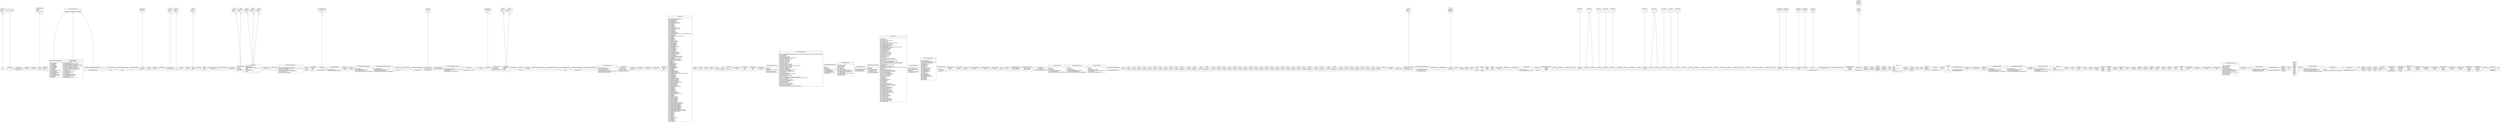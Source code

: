 digraph "classes_24" {
rankdir=BT
charset="utf-8"
"forms_tests.tests.tests.RelatedModelFormTests.test_invalid_loading_order.A" [color="black", fontcolor="black", label=<{A|ref<br ALIGN="LEFT"/>|}>, shape="record", style="solid"];
"forms_tests.tests.test_fields.FieldsTests.test_cooperative_multiple_inheritance.A" [color="black", fontcolor="black", label=<{A|class_a_var : bool<br ALIGN="LEFT"/>|}>, shape="record", style="solid"];
"forms_tests.tests.test_formsets.FormsFormsetTestCase.test_formset_calls_forms_is_valid.AnotherChoice" [color="black", fontcolor="black", label=<{AnotherChoice|is_valid_called : bool<br ALIGN="LEFT"/>|is_valid()<br ALIGN="LEFT"/>}>, shape="record", style="solid"];
"forms_tests.tests.test_media.FormsMediaTestCase.test_form_media.AnotherForm" [color="black", fontcolor="black", label=<{AnotherForm|field3<br ALIGN="LEFT"/>|}>, shape="record", style="solid"];
"forms_tests.tests.test_media.StaticFormsMediaTestCase.test_form_media.AnotherForm" [color="black", fontcolor="black", label=<{AnotherForm|field3<br ALIGN="LEFT"/>|}>, shape="record", style="solid"];
"forms_tests.models.Article" [color="black", fontcolor="black", label=<{Article|content<br ALIGN="LEFT"/>|}>, shape="record", style="solid"];
"forms_tests.tests.test_formsets.ArticleForm" [color="black", fontcolor="black", label=<{ArticleForm|pub_date<br ALIGN="LEFT"/>title<br ALIGN="LEFT"/>|}>, shape="record", style="solid"];
"forms_tests.views.ArticleFormView" [color="black", fontcolor="black", label=<{ArticleFormView|fields : str<br ALIGN="LEFT"/>model<br ALIGN="LEFT"/>success_url : str<br ALIGN="LEFT"/>|}>, shape="record", style="solid"];
"forms_tests.tests.test_error_messages.AssertFormErrorsMixin" [color="black", fontcolor="black", label=<{AssertFormErrorsMixin|<br ALIGN="LEFT"/>|assertFormErrors(expected, the_callable)<br ALIGN="LEFT"/>}>, shape="record", style="solid"];
"forms_tests.tests.tests.RelatedModelFormTests.test_invalid_loading_order.B" [color="black", fontcolor="black", label=<{B|<br ALIGN="LEFT"/>|}>, shape="record", style="solid"];
"forms_tests.tests.test_formsets.FormsFormsetTestCase.test_non_form_errors_run_full_clean.BaseCustomFormSet" [color="black", fontcolor="black", label=<{BaseCustomFormSet|<br ALIGN="LEFT"/>|clean()<br ALIGN="LEFT"/>}>, shape="record", style="solid"];
"forms_tests.tests.test_formsets.BaseFavoriteDrinksFormSet" [color="black", fontcolor="black", label=<{BaseFavoriteDrinksFormSet|<br ALIGN="LEFT"/>|clean()<br ALIGN="LEFT"/>}>, shape="record", style="solid"];
"forms_tests.tests.test_formsets.FormsFormsetTestCase.test_formset_iteration.BaseReverseFormSet" [color="black", fontcolor="black", label=<{BaseReverseFormSet|<br ALIGN="LEFT"/>|}>, shape="record", style="solid"];
"forms_tests.tests.test_forms.FormsTestCase.test_subclassing_forms.Beatle" [color="black", fontcolor="black", label=<{Beatle|haircut_type<br ALIGN="LEFT"/>|}>, shape="record", style="solid"];
"forms_tests.tests.test_forms.FormsTestCase.test_form_with_iterable_boundfield.BeatleForm" [color="black", fontcolor="black", label=<{BeatleForm|name<br ALIGN="LEFT"/>|}>, shape="record", style="solid"];
"forms_tests.tests.test_forms.FormsTestCase.test_form_with_noniterable_boundfield.BeatleForm" [color="black", fontcolor="black", label=<{BeatleForm|name<br ALIGN="LEFT"/>|}>, shape="record", style="solid"];
"forms_tests.tests.tests.FormsModelTestCase.test_boundary_conditions.BoundaryForm" [color="black", fontcolor="black", label=<{BoundaryForm|<br ALIGN="LEFT"/>|}>, shape="record", style="solid"];
"forms_tests.models.BoundaryModel" [color="black", fontcolor="black", label=<{BoundaryModel|positive_integer<br ALIGN="LEFT"/>|}>, shape="record", style="solid"];
"forms_tests.tests.tests.RelatedModelFormTests.test_valid_loading_order.C" [color="black", fontcolor="black", label=<{C|ref<br ALIGN="LEFT"/>|}>, shape="record", style="solid"];
"forms_tests.tests.test_formsets.FormsFormsetTestCase.test_formset_with_deletion.CheckForm" [color="black", fontcolor="black", label=<{CheckForm|field<br ALIGN="LEFT"/>|}>, shape="record", style="solid"];
"forms_tests.tests.test_formsets.FormsFormsetTestCase.test_validate_max_ignores_forms_marked_for_deletion.CheckForm" [color="black", fontcolor="black", label=<{CheckForm|field<br ALIGN="LEFT"/>|}>, shape="record", style="solid"];
"forms_tests.models.Cheese" [color="black", fontcolor="black", label=<{Cheese|name<br ALIGN="LEFT"/>|}>, shape="record", style="solid"];
"forms_tests.tests.test_regressions.FormsRegressionsTestCase.test_regression_14234.CheeseForm" [color="black", fontcolor="black", label=<{CheeseForm|<br ALIGN="LEFT"/>|}>, shape="record", style="solid"];
"forms_tests.tests.test_formsets.Choice" [color="black", fontcolor="black", label=<{Choice|choice<br ALIGN="LEFT"/>votes<br ALIGN="LEFT"/>|}>, shape="record", style="solid"];
"forms_tests.tests.tests.ChoiceFieldExclusionForm" [color="black", fontcolor="black", label=<{ChoiceFieldExclusionForm|multi_choice<br ALIGN="LEFT"/>|}>, shape="record", style="solid"];
"forms_tests.tests.tests.ChoiceFieldForm" [color="black", fontcolor="black", label=<{ChoiceFieldForm|<br ALIGN="LEFT"/>|}>, shape="record", style="solid"];
"forms_tests.tests.test_fields.FieldsTests.test_choicefield_callable_may_evaluate_to_different_values.ChoiceFieldForm" [color="black", fontcolor="black", label=<{ChoiceFieldForm|choicefield<br ALIGN="LEFT"/>|}>, shape="record", style="solid"];
"forms_tests.models.ChoiceFieldModel" [color="black", fontcolor="black", label=<{ChoiceFieldModel|choice<br ALIGN="LEFT"/>choice_int<br ALIGN="LEFT"/>multi_choice<br ALIGN="LEFT"/>multi_choice_int<br ALIGN="LEFT"/>|}>, shape="record", style="solid"];
"forms_tests.models.ChoiceModel" [color="black", fontcolor="black", label=<{ChoiceModel|CHOICES : list<br ALIGN="LEFT"/>INTEGER_CHOICES : list<br ALIGN="LEFT"/>STRING_CHOICES_WITH_NONE : list<br ALIGN="LEFT"/>choice<br ALIGN="LEFT"/>choice_integer<br ALIGN="LEFT"/>choice_string_w_none<br ALIGN="LEFT"/>name<br ALIGN="LEFT"/>|}>, shape="record", style="solid"];
"forms_tests.models.ChoiceOptionModel" [color="black", fontcolor="black", label=<{ChoiceOptionModel|name<br ALIGN="LEFT"/>|}>, shape="record", style="solid"];
"forms_tests.tests.test_forms.FormsTestCase.test_multivalue_deep_copy.ChoicesField" [color="black", fontcolor="black", label=<{ChoicesField|<br ALIGN="LEFT"/>|}>, shape="record", style="solid"];
"forms_tests.tests.test_widgets.ClearableFileInputTests" [color="black", fontcolor="black", label=<{ClearableFileInputTests|<br ALIGN="LEFT"/>|test_clear_input_checked_returns_false()<br ALIGN="LEFT"/>test_clear_input_checked_returns_false_only_if_not_required()<br ALIGN="LEFT"/>test_clear_input_renders()<br ALIGN="LEFT"/>test_clear_input_renders_only_if_initial()<br ALIGN="LEFT"/>test_clear_input_renders_only_if_not_required()<br ALIGN="LEFT"/>test_html_escaped()<br ALIGN="LEFT"/>test_render_custom_template()<br ALIGN="LEFT"/>}>, shape="record", style="solid"];
"forms_tests.tests.test_forms.FormsTestCase.test_update_error_dict.CodeForm" [color="black", fontcolor="black", label=<{CodeForm|code<br ALIGN="LEFT"/>|clean()<br ALIGN="LEFT"/>}>, shape="record", style="solid"];
"forms_tests.tests.test_extra.FormsExtraTestCase.test_overriding_errorlist.CommentForm" [color="black", fontcolor="black", label=<{CommentForm|comment<br ALIGN="LEFT"/>email<br ALIGN="LEFT"/>name<br ALIGN="LEFT"/>|}>, shape="record", style="solid"];
"forms_tests.tests.test_extra.FormsExtraTestCase.test_multiwidget.ComplexField" [color="black", fontcolor="black", label=<{ComplexField|<br ALIGN="LEFT"/>|compress(data_list)<br ALIGN="LEFT"/>}>, shape="record", style="solid"];
"forms_tests.tests.test_fields.FieldsTests.test_cooperative_multiple_inheritance.ComplexField" [color="black", fontcolor="black", label=<{ComplexField|<br ALIGN="LEFT"/>|}>, shape="record", style="solid"];
"forms_tests.tests.test_extra.FormsExtraTestCase.test_multiwidget.ComplexFieldForm" [color="black", fontcolor="black", label=<{ComplexFieldForm|field1<br ALIGN="LEFT"/>|}>, shape="record", style="solid"];
"forms_tests.tests.test_extra.FormsExtraTestCase.test_multiwidget.ComplexMultiWidget" [color="black", fontcolor="black", label=<{ComplexMultiWidget|<br ALIGN="LEFT"/>|decompress(value)<br ALIGN="LEFT"/>format_output(rendered_widgets)<br ALIGN="LEFT"/>}>, shape="record", style="solid"];
"forms_tests.tests.test_forms.FormsTestCase.test_widget_output.ContactForm" [color="black", fontcolor="black", label=<{ContactForm|message<br ALIGN="LEFT"/>subject<br ALIGN="LEFT"/>|}>, shape="record", style="solid"];
"forms_tests.tests.test_regressions.FormsRegressionsTestCase.test_regression_5216.CopyForm" [color="black", fontcolor="black", label=<{CopyForm|degree<br ALIGN="LEFT"/>|}>, shape="record", style="solid"];
"forms_tests.tests.test_input_formats.CustomDateInputFormatsTests" [color="black", fontcolor="black", label=<{CustomDateInputFormatsTests|<br ALIGN="LEFT"/>|test_dateField()<br ALIGN="LEFT"/>test_dateField_with_inputformat()<br ALIGN="LEFT"/>test_localized_dateField()<br ALIGN="LEFT"/>test_localized_dateField_with_inputformat()<br ALIGN="LEFT"/>}>, shape="record", style="solid"];
"forms_tests.tests.test_input_formats.CustomDateTimeInputFormatsTests" [color="black", fontcolor="black", label=<{CustomDateTimeInputFormatsTests|<br ALIGN="LEFT"/>|test_dateTimeField()<br ALIGN="LEFT"/>test_dateTimeField_with_inputformat()<br ALIGN="LEFT"/>test_localized_dateTimeField()<br ALIGN="LEFT"/>test_localized_dateTimeField_with_inputformat()<br ALIGN="LEFT"/>}>, shape="record", style="solid"];
"forms_tests.tests.test_error_messages.FormsErrorMessagesTestCase.test_subclassing_errorlist.CustomErrorList" [color="black", fontcolor="black", label=<{CustomErrorList|<br ALIGN="LEFT"/>|as_divs()<br ALIGN="LEFT"/>}>, shape="record", style="solid"];
"forms_tests.tests.test_formsets.FormsFormsetTestCase.test_formset_error_class.CustomErrorList" [color="black", fontcolor="black", label=<{CustomErrorList|<br ALIGN="LEFT"/>|}>, shape="record", style="solid"];
"forms_tests.tests.test_forms.FormsTestCase.test_boundfield_label_tag_custom_widget_id_for_label.CustomIdForLabelTextInput" [color="black", fontcolor="black", label=<{CustomIdForLabelTextInput|<br ALIGN="LEFT"/>|id_for_label(id)<br ALIGN="LEFT"/>}>, shape="record", style="solid"];
"forms_tests.tests.test_forms.FormsTestCase.test_custom_empty_values.CustomJSONField" [color="black", fontcolor="black", label=<{CustomJSONField|empty_values : list<br ALIGN="LEFT"/>|to_python(value)<br ALIGN="LEFT"/>}>, shape="record", style="solid"];
"forms_tests.tests.test_widgets.FormsWidgetTestCase.test_radiofieldrenderer.CustomRadioSelect" [color="black", fontcolor="black", label=<{CustomRadioSelect|renderer : MyRenderer<br ALIGN="LEFT"/>|}>, shape="record", style="solid"];
"forms_tests.tests.test_input_formats.CustomTimeInputFormatsTests" [color="black", fontcolor="black", label=<{CustomTimeInputFormatsTests|<br ALIGN="LEFT"/>|test_localized_timeField()<br ALIGN="LEFT"/>test_localized_timeField_with_inputformat()<br ALIGN="LEFT"/>test_timeField()<br ALIGN="LEFT"/>test_timeField_with_inputformat()<br ALIGN="LEFT"/>}>, shape="record", style="solid"];
"forms_tests.tests.test_forms.FormsTestCase.test_boundfield_rendering.CustomWidget" [color="black", fontcolor="black", label=<{CustomWidget|<br ALIGN="LEFT"/>|render(name, value, attrs)<br ALIGN="LEFT"/>}>, shape="record", style="solid"];
"forms_tests.tests.tests.RelatedModelFormTests.test_valid_loading_order.D" [color="black", fontcolor="black", label=<{D|<br ALIGN="LEFT"/>|}>, shape="record", style="solid"];
"forms_tests.tests.test_regressions.FormsRegressionsTestCase.test_misc.DataForm" [color="black", fontcolor="black", label=<{DataForm|data<br ALIGN="LEFT"/>|}>, shape="record", style="solid"];
"forms_tests.tests.test_forms.FormsTestCase.test_multivalue_initial_data.DateAgeField" [color="black", fontcolor="black", label=<{DateAgeField|<br ALIGN="LEFT"/>|}>, shape="record", style="solid"];
"forms_tests.tests.test_forms.FormsTestCase.test_multivalue_initial_data.DateAgeForm" [color="black", fontcolor="black", label=<{DateAgeForm|date_age<br ALIGN="LEFT"/>|}>, shape="record", style="solid"];
"forms_tests.tests.test_forms.FormsTestCase.test_initial_datetime_values.DateTimeForm" [color="black", fontcolor="black", label=<{DateTimeForm|auto_time_only<br ALIGN="LEFT"/>auto_timestamp<br ALIGN="LEFT"/>supports_microseconds<br ALIGN="LEFT"/>|}>, shape="record", style="solid"];
"forms_tests.models.Defaults" [color="black", fontcolor="black", label=<{Defaults|callable_default<br ALIGN="LEFT"/>def_date<br ALIGN="LEFT"/>name<br ALIGN="LEFT"/>value<br ALIGN="LEFT"/>|}>, shape="record", style="solid"];
"forms_tests.tests.tests.FormsModelTestCase.test_formfield_initial.DefaultsForm" [color="black", fontcolor="black", label=<{DefaultsForm|<br ALIGN="LEFT"/>|}>, shape="record", style="solid"];
"forms_tests.tests.test_extra.FormsExtraTestCase.test_overriding_errorlist.DivErrorList" [color="black", fontcolor="black", label=<{DivErrorList|<br ALIGN="LEFT"/>|as_divs()<br ALIGN="LEFT"/>}>, shape="record", style="solid"];
"forms_tests.tests.test_fields.FieldsTests.test_durationfield_2.DurationForm" [color="black", fontcolor="black", label=<{DurationForm|duration<br ALIGN="LEFT"/>|}>, shape="record", style="solid"];
"forms_tests.tests.tests.EmptyCharLabelChoiceForm" [color="black", fontcolor="black", label=<{EmptyCharLabelChoiceForm|<br ALIGN="LEFT"/>|}>, shape="record", style="solid"];
"forms_tests.tests.tests.EmptyCharLabelNoneChoiceForm" [color="black", fontcolor="black", label=<{EmptyCharLabelNoneChoiceForm|<br ALIGN="LEFT"/>|}>, shape="record", style="solid"];
"forms_tests.tests.test_formsets.EmptyFsetWontValidate" [color="black", fontcolor="black", label=<{EmptyFsetWontValidate|<br ALIGN="LEFT"/>|clean()<br ALIGN="LEFT"/>}>, shape="record", style="solid"];
"forms_tests.tests.test_forms.FormsTestCase.test_boundfield_label_tag_custom_widget_id_for_label.EmptyIdForLabelTextInput" [color="black", fontcolor="black", label=<{EmptyIdForLabelTextInput|<br ALIGN="LEFT"/>|id_for_label(id)<br ALIGN="LEFT"/>}>, shape="record", style="solid"];
"forms_tests.tests.tests.EmptyIntegerLabelChoiceForm" [color="black", fontcolor="black", label=<{EmptyIntegerLabelChoiceForm|<br ALIGN="LEFT"/>|}>, shape="record", style="solid"];
"forms_tests.tests.tests.EmptyLabelTestCase" [color="black", fontcolor="black", label=<{EmptyLabelTestCase|<br ALIGN="LEFT"/>|test_empty_field_char()<br ALIGN="LEFT"/>test_empty_field_char_none()<br ALIGN="LEFT"/>test_empty_field_integer()<br ALIGN="LEFT"/>test_get_display_value_on_none()<br ALIGN="LEFT"/>test_html_rendering_of_prepopulated_models()<br ALIGN="LEFT"/>test_save_empty_label_forms()<br ALIGN="LEFT"/>}>, shape="record", style="solid"];
"forms_tests.tests.test_forms.FormsTestCase.test_escaping.EscapingForm" [color="black", fontcolor="black", label=<{EscapingForm|special_name<br ALIGN="LEFT"/>special_safe_name<br ALIGN="LEFT"/>|clean_special_name()<br ALIGN="LEFT"/>clean_special_safe_name()<br ALIGN="LEFT"/>}>, shape="record", style="solid"];
"forms_tests.tests.test_forms.FormsTestCase.test_label_split_datetime_not_displayed.EventForm" [color="black", fontcolor="black", label=<{EventForm|happened_at<br ALIGN="LEFT"/>|}>, shape="record", style="solid"];
"forms_tests.tests.tests.FormsModelTestCase.test_formfield_initial.ExcludingForm" [color="black", fontcolor="black", label=<{ExcludingForm|name<br ALIGN="LEFT"/>|}>, shape="record", style="solid"];
"forms_tests.tests.test_widgets.FakeFieldFile" [color="black", fontcolor="black", label=<{FakeFieldFile|url : str<br ALIGN="LEFT"/>|}>, shape="record", style="solid"];
"forms_tests.tests.test_formsets.FavoriteDrinkForm" [color="black", fontcolor="black", label=<{FavoriteDrinkForm|name<br ALIGN="LEFT"/>|}>, shape="record", style="solid"];
"forms_tests.tests.test_forms.FormsTestCase.test_label_suffix.FavoriteForm" [color="black", fontcolor="black", label=<{FavoriteForm|animal<br ALIGN="LEFT"/>answer<br ALIGN="LEFT"/>color<br ALIGN="LEFT"/>|}>, shape="record", style="solid"];
"forms_tests.tests.test_fields.FieldsTests" [color="black", fontcolor="black", label=<{FieldsTests|<br ALIGN="LEFT"/>|assertWidgetRendersTo(field, to)<br ALIGN="LEFT"/>test_boolean_picklable()<br ALIGN="LEFT"/>test_booleanfield_1()<br ALIGN="LEFT"/>test_booleanfield_2()<br ALIGN="LEFT"/>test_booleanfield_changed()<br ALIGN="LEFT"/>test_change_regex_after_init()<br ALIGN="LEFT"/>test_charfield_1()<br ALIGN="LEFT"/>test_charfield_2()<br ALIGN="LEFT"/>test_charfield_3()<br ALIGN="LEFT"/>test_charfield_4()<br ALIGN="LEFT"/>test_charfield_5()<br ALIGN="LEFT"/>test_charfield_length_not_int()<br ALIGN="LEFT"/>test_charfield_widget_attrs()<br ALIGN="LEFT"/>test_choicefield_1()<br ALIGN="LEFT"/>test_choicefield_2()<br ALIGN="LEFT"/>test_choicefield_3()<br ALIGN="LEFT"/>test_choicefield_4()<br ALIGN="LEFT"/>test_choicefield_callable()<br ALIGN="LEFT"/>test_choicefield_callable_may_evaluate_to_different_values()<br ALIGN="LEFT"/>test_combofield_1()<br ALIGN="LEFT"/>test_combofield_2()<br ALIGN="LEFT"/>test_cooperative_multiple_inheritance()<br ALIGN="LEFT"/>test_datefield_1()<br ALIGN="LEFT"/>test_datefield_2()<br ALIGN="LEFT"/>test_datefield_3()<br ALIGN="LEFT"/>test_datefield_4()<br ALIGN="LEFT"/>test_datefield_5()<br ALIGN="LEFT"/>test_datefield_changed()<br ALIGN="LEFT"/>test_datefield_strptime()<br ALIGN="LEFT"/>test_datetimefield_1()<br ALIGN="LEFT"/>test_datetimefield_2()<br ALIGN="LEFT"/>test_datetimefield_3()<br ALIGN="LEFT"/>test_datetimefield_4()<br ALIGN="LEFT"/>test_datetimefield_5()<br ALIGN="LEFT"/>test_datetimefield_changed()<br ALIGN="LEFT"/>test_decimalfield_1()<br ALIGN="LEFT"/>test_decimalfield_2()<br ALIGN="LEFT"/>test_decimalfield_3()<br ALIGN="LEFT"/>test_decimalfield_4()<br ALIGN="LEFT"/>test_decimalfield_5()<br ALIGN="LEFT"/>test_decimalfield_6()<br ALIGN="LEFT"/>test_decimalfield_changed()<br ALIGN="LEFT"/>test_decimalfield_localized()<br ALIGN="LEFT"/>test_decimalfield_widget_attrs()<br ALIGN="LEFT"/>test_durationfield_1()<br ALIGN="LEFT"/>test_durationfield_2()<br ALIGN="LEFT"/>test_durationfield_prepare_value()<br ALIGN="LEFT"/>test_email_regexp_for_performance()<br ALIGN="LEFT"/>test_emailfield_1()<br ALIGN="LEFT"/>test_emailfield_min_max_length()<br ALIGN="LEFT"/>test_emailfield_not_required()<br ALIGN="LEFT"/>test_field_sets_widget_is_required()<br ALIGN="LEFT"/>test_filefield_1()<br ALIGN="LEFT"/>test_filefield_2()<br ALIGN="LEFT"/>test_filefield_3()<br ALIGN="LEFT"/>test_filefield_changed()<br ALIGN="LEFT"/>test_filepathfield_1()<br ALIGN="LEFT"/>test_filepathfield_2()<br ALIGN="LEFT"/>test_filepathfield_3()<br ALIGN="LEFT"/>test_filepathfield_4()<br ALIGN="LEFT"/>test_filepathfield_folders()<br ALIGN="LEFT"/>test_floatfield_1()<br ALIGN="LEFT"/>test_floatfield_2()<br ALIGN="LEFT"/>test_floatfield_3()<br ALIGN="LEFT"/>test_floatfield_changed()<br ALIGN="LEFT"/>test_floatfield_localized()<br ALIGN="LEFT"/>test_floatfield_widget_attrs()<br ALIGN="LEFT"/>test_imagefield_annotate_with_image_after_clean()<br ALIGN="LEFT"/>test_integerfield_1()<br ALIGN="LEFT"/>test_integerfield_2()<br ALIGN="LEFT"/>test_integerfield_3()<br ALIGN="LEFT"/>test_integerfield_4()<br ALIGN="LEFT"/>test_integerfield_5()<br ALIGN="LEFT"/>test_integerfield_localized()<br ALIGN="LEFT"/>test_integerfield_subclass()<br ALIGN="LEFT"/>test_multiplechoicefield_1()<br ALIGN="LEFT"/>test_multiplechoicefield_2()<br ALIGN="LEFT"/>test_multiplechoicefield_3()<br ALIGN="LEFT"/>test_multiplechoicefield_changed()<br ALIGN="LEFT"/>test_nullbooleanfield_1()<br ALIGN="LEFT"/>test_nullbooleanfield_2()<br ALIGN="LEFT"/>test_nullbooleanfield_3()<br ALIGN="LEFT"/>test_nullbooleanfield_4()<br ALIGN="LEFT"/>test_nullbooleanfield_changed()<br ALIGN="LEFT"/>test_regexfield_1()<br ALIGN="LEFT"/>test_regexfield_2()<br ALIGN="LEFT"/>test_regexfield_3()<br ALIGN="LEFT"/>test_regexfield_4()<br ALIGN="LEFT"/>test_regexfield_5()<br ALIGN="LEFT"/>test_regexfield_6()<br ALIGN="LEFT"/>test_splitdatetimefield_1()<br ALIGN="LEFT"/>test_splitdatetimefield_2()<br ALIGN="LEFT"/>test_splitdatetimefield_changed()<br ALIGN="LEFT"/>test_timefield_1()<br ALIGN="LEFT"/>test_timefield_2()<br ALIGN="LEFT"/>test_timefield_3()<br ALIGN="LEFT"/>test_timefield_changed()<br ALIGN="LEFT"/>test_typedchoicefield_1()<br ALIGN="LEFT"/>test_typedchoicefield_2()<br ALIGN="LEFT"/>test_typedchoicefield_3()<br ALIGN="LEFT"/>test_typedchoicefield_4()<br ALIGN="LEFT"/>test_typedchoicefield_5()<br ALIGN="LEFT"/>test_typedchoicefield_6()<br ALIGN="LEFT"/>test_typedchoicefield_has_changed()<br ALIGN="LEFT"/>test_typedchoicefield_special_coerce()<br ALIGN="LEFT"/>test_typedmultiplechoicefield_1()<br ALIGN="LEFT"/>test_typedmultiplechoicefield_2()<br ALIGN="LEFT"/>test_typedmultiplechoicefield_3()<br ALIGN="LEFT"/>test_typedmultiplechoicefield_4()<br ALIGN="LEFT"/>test_typedmultiplechoicefield_5()<br ALIGN="LEFT"/>test_typedmultiplechoicefield_6()<br ALIGN="LEFT"/>test_typedmultiplechoicefield_7()<br ALIGN="LEFT"/>test_typedmultiplechoicefield_has_changed()<br ALIGN="LEFT"/>test_typedmultiplechoicefield_special_coerce()<br ALIGN="LEFT"/>test_url_regex_ticket11198()<br ALIGN="LEFT"/>test_urlfield_1()<br ALIGN="LEFT"/>test_urlfield_10()<br ALIGN="LEFT"/>test_urlfield_2()<br ALIGN="LEFT"/>test_urlfield_5()<br ALIGN="LEFT"/>test_urlfield_6()<br ALIGN="LEFT"/>test_urlfield_7()<br ALIGN="LEFT"/>test_urlfield_9()<br ALIGN="LEFT"/>test_urlfield_not_string()<br ALIGN="LEFT"/>test_uuidfield_1()<br ALIGN="LEFT"/>test_uuidfield_2()<br ALIGN="LEFT"/>test_uuidfield_3()<br ALIGN="LEFT"/>test_uuidfield_4()<br ALIGN="LEFT"/>}>, shape="record", style="solid"];
"forms_tests.tests.tests.FileForm" [color="black", fontcolor="black", label=<{FileForm|file1<br ALIGN="LEFT"/>|}>, shape="record", style="solid"];
"forms_tests.tests.test_forms.FormsTestCase.test_forms_with_file_fields.FileForm" [color="black", fontcolor="black", label=<{FileForm|file1<br ALIGN="LEFT"/>|}>, shape="record", style="solid"];
"forms_tests.tests.test_formsets.TestEmptyFormSet.test_empty_formset_is_multipart.FileForm" [color="black", fontcolor="black", label=<{FileForm|file<br ALIGN="LEFT"/>|}>, shape="record", style="solid"];
"forms_tests.models.FileModel" [color="black", fontcolor="black", label=<{FileModel|file<br ALIGN="LEFT"/>|}>, shape="record", style="solid"];
"forms_tests.tests.test_media.FormsMediaTestCase.test_construction.Foo" [color="black", fontcolor="black", label=<{Foo|css : dict<br ALIGN="LEFT"/>js : tuple<br ALIGN="LEFT"/>|}>, shape="record", style="solid"];
"forms_tests.tests.test_media.StaticFormsMediaTestCase.test_construction.Foo" [color="black", fontcolor="black", label=<{Foo|css : dict<br ALIGN="LEFT"/>js : tuple<br ALIGN="LEFT"/>|}>, shape="record", style="solid"];
"forms_tests.tests.test_extra.FormsExtraTestCase.test_multipart_encoded_form.FormWithFile" [color="black", fontcolor="black", label=<{FormWithFile|file<br ALIGN="LEFT"/>username<br ALIGN="LEFT"/>|}>, shape="record", style="solid"];
"forms_tests.tests.test_extra.FormsExtraTestCase.test_multipart_encoded_form.FormWithImage" [color="black", fontcolor="black", label=<{FormWithImage|image<br ALIGN="LEFT"/>|}>, shape="record", style="solid"];
"forms_tests.tests.test_media.FormsMediaTestCase.test_form_media.FormWithMedia" [color="black", fontcolor="black", label=<{FormWithMedia|field1<br ALIGN="LEFT"/>field2<br ALIGN="LEFT"/>|}>, shape="record", style="solid"];
"forms_tests.tests.test_media.StaticFormsMediaTestCase.test_form_media.FormWithMedia" [color="black", fontcolor="black", label=<{FormWithMedia|field1<br ALIGN="LEFT"/>field2<br ALIGN="LEFT"/>|}>, shape="record", style="solid"];
"forms_tests.tests.test_extra.FormsExtraTestCase.test_multipart_encoded_form.FormWithoutFile" [color="black", fontcolor="black", label=<{FormWithoutFile|username<br ALIGN="LEFT"/>|}>, shape="record", style="solid"];
"forms_tests.tests.test_error_messages.FormsErrorMessagesTestCase" [color="black", fontcolor="black", label=<{FormsErrorMessagesTestCase|<br ALIGN="LEFT"/>|test_booleanfield()<br ALIGN="LEFT"/>test_charfield()<br ALIGN="LEFT"/>test_choicefield()<br ALIGN="LEFT"/>test_datefield()<br ALIGN="LEFT"/>test_datetimefield()<br ALIGN="LEFT"/>test_decimalfield()<br ALIGN="LEFT"/>test_emailfield()<br ALIGN="LEFT"/>test_filefield()<br ALIGN="LEFT"/>test_floatfield()<br ALIGN="LEFT"/>test_generic_ipaddressfield()<br ALIGN="LEFT"/>test_integerfield()<br ALIGN="LEFT"/>test_ipaddressfield()<br ALIGN="LEFT"/>test_multiplechoicefield()<br ALIGN="LEFT"/>test_regexfield()<br ALIGN="LEFT"/>test_splitdatetimefield()<br ALIGN="LEFT"/>test_subclassing_errorlist()<br ALIGN="LEFT"/>test_timefield()<br ALIGN="LEFT"/>test_urlfield()<br ALIGN="LEFT"/>}>, shape="record", style="solid"];
"forms_tests.tests.test_extra.FormsExtraL10NTestCase" [color="black", fontcolor="black", label=<{FormsExtraL10NTestCase|<br ALIGN="LEFT"/>|setUp()<br ALIGN="LEFT"/>tearDown()<br ALIGN="LEFT"/>test_form_label_association()<br ALIGN="LEFT"/>test_l10n()<br ALIGN="LEFT"/>test_l10n_date_changed()<br ALIGN="LEFT"/>test_l10n_invalid_date_in()<br ALIGN="LEFT"/>}>, shape="record", style="solid"];
"forms_tests.tests.test_extra.FormsExtraTestCase" [color="black", fontcolor="black", label=<{FormsExtraTestCase|maxDiff : NoneType<br ALIGN="LEFT"/>|test_accessing_clean()<br ALIGN="LEFT"/>test_changing_cleaned_data_in_clean()<br ALIGN="LEFT"/>test_changing_cleaned_data_nothing_returned()<br ALIGN="LEFT"/>test_generic_ipaddress_as_generic()<br ALIGN="LEFT"/>test_generic_ipaddress_as_generic_not_required()<br ALIGN="LEFT"/>test_generic_ipaddress_as_ipv4_only()<br ALIGN="LEFT"/>test_generic_ipaddress_as_ipv6_only()<br ALIGN="LEFT"/>test_generic_ipaddress_invalid_arguments()<br ALIGN="LEFT"/>test_generic_ipaddress_normalization()<br ALIGN="LEFT"/>test_ipaddress()<br ALIGN="LEFT"/>test_multipart_encoded_form()<br ALIGN="LEFT"/>test_multiwidget()<br ALIGN="LEFT"/>test_overriding_errorlist()<br ALIGN="LEFT"/>test_selectdate()<br ALIGN="LEFT"/>test_selectdate_empty_label()<br ALIGN="LEFT"/>test_selectdatewidget_required()<br ALIGN="LEFT"/>test_slugfield_normalization()<br ALIGN="LEFT"/>test_smart_text()<br ALIGN="LEFT"/>test_urlfield_normalization()<br ALIGN="LEFT"/>}>, shape="record", style="solid"];
"forms_tests.tests.test_formsets.FormsFormsetTestCase" [color="black", fontcolor="black", label=<{FormsFormsetTestCase|<br ALIGN="LEFT"/>|make_choiceformset(formset_data, formset_class, total_forms, initial_forms, max_num_forms, min_num_forms)<br ALIGN="LEFT"/>test_basic_formset()<br ALIGN="LEFT"/>test_clean_hook()<br ALIGN="LEFT"/>test_delete_prefilled_data()<br ALIGN="LEFT"/>test_displaying_more_than_one_blank_form()<br ALIGN="LEFT"/>test_empty_ordered_fields()<br ALIGN="LEFT"/>test_formset_calls_forms_is_valid()<br ALIGN="LEFT"/>test_formset_error_class()<br ALIGN="LEFT"/>test_formset_has_changed()<br ALIGN="LEFT"/>test_formset_initial_data()<br ALIGN="LEFT"/>test_formset_iteration()<br ALIGN="LEFT"/>test_formset_nonzero()<br ALIGN="LEFT"/>test_formset_splitdatetimefield()<br ALIGN="LEFT"/>test_formset_total_error_count()<br ALIGN="LEFT"/>test_formset_total_error_count_with_non_form_errors()<br ALIGN="LEFT"/>test_formset_validate_max_flag()<br ALIGN="LEFT"/>test_formset_validate_min_flag()<br ALIGN="LEFT"/>test_formset_validation()<br ALIGN="LEFT"/>test_formset_with_deletion()<br ALIGN="LEFT"/>test_formset_with_ordering_and_deletion()<br ALIGN="LEFT"/>test_formsets_with_ordering()<br ALIGN="LEFT"/>test_hard_limit_on_instantiated_forms()<br ALIGN="LEFT"/>test_html_safe()<br ALIGN="LEFT"/>test_increase_hard_limit()<br ALIGN="LEFT"/>test_invalid_deleted_form_with_ordering()<br ALIGN="LEFT"/>test_limiting_max_forms()<br ALIGN="LEFT"/>test_max_num_with_initial_data()<br ALIGN="LEFT"/>test_max_num_zero()<br ALIGN="LEFT"/>test_min_num_displaying_more_than_one_blank_form()<br ALIGN="LEFT"/>test_min_num_displaying_more_than_one_blank_form_with_zero_extra()<br ALIGN="LEFT"/>test_more_initial_data()<br ALIGN="LEFT"/>test_more_initial_than_max_num()<br ALIGN="LEFT"/>test_non_form_errors_run_full_clean()<br ALIGN="LEFT"/>test_ordering_blank_fieldsets()<br ALIGN="LEFT"/>test_regression_12878()<br ALIGN="LEFT"/>test_regression_6926()<br ALIGN="LEFT"/>test_second_form_partially_filled()<br ALIGN="LEFT"/>test_second_form_partially_filled_2()<br ALIGN="LEFT"/>test_single_form_completed()<br ALIGN="LEFT"/>test_validate_max_ignores_forms_marked_for_deletion()<br ALIGN="LEFT"/>}>, shape="record", style="solid"];
"forms_tests.tests.test_widgets.FormsI18NWidgetsTestCase" [color="black", fontcolor="black", label=<{FormsI18NWidgetsTestCase|<br ALIGN="LEFT"/>|setUp()<br ALIGN="LEFT"/>tearDown()<br ALIGN="LEFT"/>test_dateinput()<br ALIGN="LEFT"/>test_datetime_locale_aware()<br ALIGN="LEFT"/>test_datetimeinput()<br ALIGN="LEFT"/>test_nullbooleanselect()<br ALIGN="LEFT"/>test_splithiddendatetime()<br ALIGN="LEFT"/>test_timeinput()<br ALIGN="LEFT"/>}>, shape="record", style="solid"];
"forms_tests.tests.test_media.FormsMediaTestCase" [color="black", fontcolor="black", label=<{FormsMediaTestCase|<br ALIGN="LEFT"/>|test_combine_media()<br ALIGN="LEFT"/>test_construction()<br ALIGN="LEFT"/>test_form_media()<br ALIGN="LEFT"/>test_html_safe()<br ALIGN="LEFT"/>test_media_dsl()<br ALIGN="LEFT"/>test_media_inheritance()<br ALIGN="LEFT"/>test_media_inheritance_extends()<br ALIGN="LEFT"/>test_media_inheritance_from_property()<br ALIGN="LEFT"/>test_media_inheritance_single_type()<br ALIGN="LEFT"/>test_media_property()<br ALIGN="LEFT"/>test_media_property_parent_references()<br ALIGN="LEFT"/>test_multi_media()<br ALIGN="LEFT"/>test_multi_widget()<br ALIGN="LEFT"/>}>, shape="record", style="solid"];
"forms_tests.tests.tests.FormsModelTestCase" [color="black", fontcolor="black", label=<{FormsModelTestCase|<br ALIGN="LEFT"/>|test_boundary_conditions()<br ALIGN="LEFT"/>test_formfield_initial()<br ALIGN="LEFT"/>test_unicode_filename()<br ALIGN="LEFT"/>}>, shape="record", style="solid"];
"forms_tests.tests.test_regressions.FormsRegressionsTestCase" [color="black", fontcolor="black", label=<{FormsRegressionsTestCase|<br ALIGN="LEFT"/>|test_class()<br ALIGN="LEFT"/>test_misc()<br ALIGN="LEFT"/>test_regression_14234()<br ALIGN="LEFT"/>test_regression_3600()<br ALIGN="LEFT"/>test_regression_5216()<br ALIGN="LEFT"/>test_regression_5216_b()<br ALIGN="LEFT"/>test_xss_error_messages()<br ALIGN="LEFT"/>}>, shape="record", style="solid"];
"forms_tests.tests.test_forms.FormsTestCase" [color="black", fontcolor="black", label=<{FormsTestCase|<br ALIGN="LEFT"/>|test_auto_id()<br ALIGN="LEFT"/>test_auto_id_false()<br ALIGN="LEFT"/>test_auto_id_on_form_and_field()<br ALIGN="LEFT"/>test_auto_id_true()<br ALIGN="LEFT"/>test_baseform_repr()<br ALIGN="LEFT"/>test_baseform_repr_dont_trigger_validation()<br ALIGN="LEFT"/>test_basic_processing_in_view()<br ALIGN="LEFT"/>test_boundfield_empty_label()<br ALIGN="LEFT"/>test_boundfield_initial_called_once()<br ALIGN="LEFT"/>test_boundfield_label_tag()<br ALIGN="LEFT"/>test_boundfield_label_tag_custom_widget_id_for_label()<br ALIGN="LEFT"/>test_boundfield_label_tag_no_id()<br ALIGN="LEFT"/>test_boundfield_rendering()<br ALIGN="LEFT"/>test_boundfield_values()<br ALIGN="LEFT"/>test_callable_initial_data()<br ALIGN="LEFT"/>test_changed_data()<br ALIGN="LEFT"/>test_checkbox_auto_id()<br ALIGN="LEFT"/>test_cleaned_data_only_fields()<br ALIGN="LEFT"/>test_custom_empty_values()<br ALIGN="LEFT"/>test_dynamic_construction()<br ALIGN="LEFT"/>test_dynamic_initial_data()<br ALIGN="LEFT"/>test_empty_dict()<br ALIGN="LEFT"/>test_empty_permitted()<br ALIGN="LEFT"/>test_error_dict()<br ALIGN="LEFT"/>test_error_dict_as_json_escape_html()<br ALIGN="LEFT"/>test_error_html_required_html_classes()<br ALIGN="LEFT"/>test_error_list()<br ALIGN="LEFT"/>test_error_list_class_has_one_class_specified()<br ALIGN="LEFT"/>test_error_list_class_not_specified()<br ALIGN="LEFT"/>test_error_list_with_hidden_field_errors_has_correct_class()<br ALIGN="LEFT"/>test_error_list_with_non_field_errors_has_correct_class()<br ALIGN="LEFT"/>test_escaping()<br ALIGN="LEFT"/>test_extracting_hidden_and_visible()<br ALIGN="LEFT"/>test_field_name()<br ALIGN="LEFT"/>test_field_name_with_hidden_input()<br ALIGN="LEFT"/>test_field_name_with_hidden_input_and_non_matching_row_ender()<br ALIGN="LEFT"/>test_field_order()<br ALIGN="LEFT"/>test_form()<br ALIGN="LEFT"/>test_form_html_attributes()<br ALIGN="LEFT"/>test_form_with_iterable_boundfield()<br ALIGN="LEFT"/>test_form_with_noniterable_boundfield()<br ALIGN="LEFT"/>test_forms_with_choices()<br ALIGN="LEFT"/>test_forms_with_file_fields()<br ALIGN="LEFT"/>test_forms_with_multiple_choice()<br ALIGN="LEFT"/>test_forms_with_null_boolean()<br ALIGN="LEFT"/>test_forms_with_prefixes()<br ALIGN="LEFT"/>test_forms_with_radio()<br ALIGN="LEFT"/>test_has_error()<br ALIGN="LEFT"/>test_help_text()<br ALIGN="LEFT"/>test_hidden_data()<br ALIGN="LEFT"/>test_hidden_initial_gets_id()<br ALIGN="LEFT"/>test_hidden_widget()<br ALIGN="LEFT"/>test_html_safe()<br ALIGN="LEFT"/>test_id_on_field()<br ALIGN="LEFT"/>test_initial_data()<br ALIGN="LEFT"/>test_initial_datetime_values()<br ALIGN="LEFT"/>test_label_has_required_css_class()<br ALIGN="LEFT"/>test_label_split_datetime_not_displayed()<br ALIGN="LEFT"/>test_label_suffix()<br ALIGN="LEFT"/>test_label_tag_override()<br ALIGN="LEFT"/>test_mulitple_choice_checkbox()<br ALIGN="LEFT"/>test_multiple_choice_list_data()<br ALIGN="LEFT"/>test_multiple_hidden()<br ALIGN="LEFT"/>test_multivalue_deep_copy()<br ALIGN="LEFT"/>test_multivalue_field_validation()<br ALIGN="LEFT"/>test_multivalue_initial_data()<br ALIGN="LEFT"/>test_multivalue_optional_subfields()<br ALIGN="LEFT"/>test_optional_data()<br ALIGN="LEFT"/>test_specifying_labels()<br ALIGN="LEFT"/>test_subclassing_forms()<br ALIGN="LEFT"/>test_templates_with_forms()<br ALIGN="LEFT"/>test_unbound_form()<br ALIGN="LEFT"/>test_unicode_values()<br ALIGN="LEFT"/>test_update_error_dict()<br ALIGN="LEFT"/>test_validating_multiple_fields()<br ALIGN="LEFT"/>test_validators_independence()<br ALIGN="LEFT"/>test_various_boolean_values()<br ALIGN="LEFT"/>test_widget_output()<br ALIGN="LEFT"/>}>, shape="record", style="solid"];
"forms_tests.tests.test_utils.FormsUtilsTestCase" [color="black", fontcolor="black", label=<{FormsUtilsTestCase|<br ALIGN="LEFT"/>|test_error_dict_copy()<br ALIGN="LEFT"/>test_error_dict_html_safe()<br ALIGN="LEFT"/>test_error_list_html_safe()<br ALIGN="LEFT"/>test_flatatt()<br ALIGN="LEFT"/>test_flatatt_no_side_effects()<br ALIGN="LEFT"/>test_validation_error()<br ALIGN="LEFT"/>}>, shape="record", style="solid"];
"forms_tests.tests.test_widgets.FormsWidgetTestCase" [color="black", fontcolor="black", label=<{FormsWidgetTestCase|<br ALIGN="LEFT"/>|test_checkboxinput()<br ALIGN="LEFT"/>test_checkboxselectmultiple()<br ALIGN="LEFT"/>test_choice_field_renderer_html_safe()<br ALIGN="LEFT"/>test_choice_input_html_safe()<br ALIGN="LEFT"/>test_dateinput()<br ALIGN="LEFT"/>test_datetimeinput()<br ALIGN="LEFT"/>test_fileinput()<br ALIGN="LEFT"/>test_hiddeninput()<br ALIGN="LEFT"/>test_multi()<br ALIGN="LEFT"/>test_multiplehiddeninput()<br ALIGN="LEFT"/>test_nested_choices()<br ALIGN="LEFT"/>test_nullbooleanselect()<br ALIGN="LEFT"/>test_passwordinput()<br ALIGN="LEFT"/>test_radiofieldrenderer()<br ALIGN="LEFT"/>test_radioselect()<br ALIGN="LEFT"/>test_select()<br ALIGN="LEFT"/>test_selectmultiple()<br ALIGN="LEFT"/>test_splitdatetime()<br ALIGN="LEFT"/>test_splithiddendatetime()<br ALIGN="LEFT"/>test_sub_widget_html_safe()<br ALIGN="LEFT"/>test_subwidget()<br ALIGN="LEFT"/>test_textarea()<br ALIGN="LEFT"/>test_textinput()<br ALIGN="LEFT"/>test_timeinput()<br ALIGN="LEFT"/>}>, shape="record", style="solid"];
"forms_tests.tests.test_formsets.FormsetAsFooTests" [color="black", fontcolor="black", label=<{FormsetAsFooTests|<br ALIGN="LEFT"/>|test_as_p()<br ALIGN="LEFT"/>test_as_table()<br ALIGN="LEFT"/>test_as_ul()<br ALIGN="LEFT"/>}>, shape="record", style="solid"];
"forms_tests.tests.test_forms.FormsTestCase.test_forms_with_choices.FrameworkForm" [color="black", fontcolor="black", label=<{FrameworkForm|language<br ALIGN="LEFT"/>name<br ALIGN="LEFT"/>|}>, shape="record", style="solid"];
"forms_tests.tests.test_forms.FormsTestCase.test_forms_with_radio.FrameworkForm" [color="black", fontcolor="black", label=<{FrameworkForm|language<br ALIGN="LEFT"/>name<br ALIGN="LEFT"/>|}>, shape="record", style="solid"];
"forms_tests.tests.test_extra.GetDate" [color="black", fontcolor="black", label=<{GetDate|mydate<br ALIGN="LEFT"/>|}>, shape="record", style="solid"];
"forms_tests.tests.test_extra.GetDateShowHiddenInitial" [color="black", fontcolor="black", label=<{GetDateShowHiddenInitial|mydate<br ALIGN="LEFT"/>|}>, shape="record", style="solid"];
"forms_tests.tests.test_extra.FormsExtraTestCase.test_selectdatewidget_required.GetNotRequiredDate" [color="black", fontcolor="black", label=<{GetNotRequiredDate|mydate<br ALIGN="LEFT"/>|}>, shape="record", style="solid"];
"forms_tests.tests.test_extra.FormsExtraTestCase.test_selectdatewidget_required.GetRequiredDate" [color="black", fontcolor="black", label=<{GetRequiredDate|mydate<br ALIGN="LEFT"/>|}>, shape="record", style="solid"];
"forms_tests.models.Group" [color="black", fontcolor="black", label=<{Group|name<br ALIGN="LEFT"/>|}>, shape="record", style="solid"];
"forms_tests.tests.test_regressions.FormsRegressionsTestCase.test_misc.HiddenForm" [color="black", fontcolor="black", label=<{HiddenForm|data<br ALIGN="LEFT"/>|}>, shape="record", style="solid"];
"forms_tests.tests.test_fields.FieldsTests.test_nullbooleanfield_2.HiddenNullBooleanForm" [color="black", fontcolor="black", label=<{HiddenNullBooleanForm|hidden_nullbool1<br ALIGN="LEFT"/>hidden_nullbool2<br ALIGN="LEFT"/>|}>, shape="record", style="solid"];
"forms_tests.tests.test_fields.FieldsTests.test_nullbooleanfield_3.HiddenNullBooleanForm" [color="black", fontcolor="black", label=<{HiddenNullBooleanForm|hidden_nullbool1<br ALIGN="LEFT"/>hidden_nullbool2<br ALIGN="LEFT"/>|}>, shape="record", style="solid"];
"forms_tests.tests.test_forms.FormsTestCase.test_subclassing_forms.Instrument" [color="black", fontcolor="black", label=<{Instrument|instrument<br ALIGN="LEFT"/>|}>, shape="record", style="solid"];
"forms_tests.tests.test_forms.FormsTestCase.test_custom_empty_values.JSONForm" [color="black", fontcolor="black", label=<{JSONForm|json<br ALIGN="LEFT"/>|}>, shape="record", style="solid"];
"forms_tests.tests.test_widgets.LiveWidgetTests" [color="black", fontcolor="black", label=<{LiveWidgetTests|available_apps<br ALIGN="LEFT"/>|test_textarea_trailing_newlines()<br ALIGN="LEFT"/>}>, shape="record", style="solid"];
"forms_tests.tests.test_input_formats.LocalizedDateTests" [color="black", fontcolor="black", label=<{LocalizedDateTests|<br ALIGN="LEFT"/>|setUp()<br ALIGN="LEFT"/>tearDown()<br ALIGN="LEFT"/>test_dateField()<br ALIGN="LEFT"/>test_dateField_with_inputformat()<br ALIGN="LEFT"/>test_localized_dateField()<br ALIGN="LEFT"/>test_localized_dateField_with_inputformat()<br ALIGN="LEFT"/>}>, shape="record", style="solid"];
"forms_tests.tests.test_input_formats.LocalizedDateTimeTests" [color="black", fontcolor="black", label=<{LocalizedDateTimeTests|<br ALIGN="LEFT"/>|setUp()<br ALIGN="LEFT"/>tearDown()<br ALIGN="LEFT"/>test_dateTimeField()<br ALIGN="LEFT"/>test_dateTimeField_with_inputformat()<br ALIGN="LEFT"/>test_localized_dateTimeField()<br ALIGN="LEFT"/>test_localized_dateTimeField_with_inputformat()<br ALIGN="LEFT"/>}>, shape="record", style="solid"];
"forms_tests.tests.test_input_formats.LocalizedTimeTests" [color="black", fontcolor="black", label=<{LocalizedTimeTests|<br ALIGN="LEFT"/>|setUp()<br ALIGN="LEFT"/>tearDown()<br ALIGN="LEFT"/>test_localized_timeField()<br ALIGN="LEFT"/>test_localized_timeField_with_inputformat()<br ALIGN="LEFT"/>test_timeField()<br ALIGN="LEFT"/>test_timeField_with_inputformat()<br ALIGN="LEFT"/>}>, shape="record", style="solid"];
"forms_tests.tests.tests.ManyToManyExclusionTestCase" [color="black", fontcolor="black", label=<{ManyToManyExclusionTestCase|<br ALIGN="LEFT"/>|test_m2m_field_exclusion()<br ALIGN="LEFT"/>}>, shape="record", style="solid"];
"forms_tests.tests.test_formsets.TestEmptyFormSet.test_empty_formset_media.MediaForm.Media" [color="black", fontcolor="black", label=<{Media|js : tuple<br ALIGN="LEFT"/>|}>, shape="record", style="solid"];
"forms_tests.tests.test_media.FormsMediaTestCase.test_media_dsl.MyWidget1.Media" [color="black", fontcolor="black", label=<{Media|css : dict<br ALIGN="LEFT"/>js : tuple<br ALIGN="LEFT"/>|}>, shape="record", style="solid"];
"forms_tests.tests.test_media.FormsMediaTestCase.test_combine_media.MyWidget1.Media" [color="black", fontcolor="black", label=<{Media|css : dict<br ALIGN="LEFT"/>js : tuple<br ALIGN="LEFT"/>|}>, shape="record", style="solid"];
"forms_tests.tests.test_media.FormsMediaTestCase.test_combine_media.MyWidget2.Media" [color="black", fontcolor="black", label=<{Media|css : dict<br ALIGN="LEFT"/>js : tuple<br ALIGN="LEFT"/>|}>, shape="record", style="solid"];
"forms_tests.tests.test_media.FormsMediaTestCase.test_combine_media.MyWidget3.Media" [color="black", fontcolor="black", label=<{Media|css : dict<br ALIGN="LEFT"/>js : tuple<br ALIGN="LEFT"/>|}>, shape="record", style="solid"];
"forms_tests.tests.test_media.FormsMediaTestCase.test_combine_media.MyWidget4.Media" [color="black", fontcolor="black", label=<{Media|css : dict<br ALIGN="LEFT"/>js : tuple<br ALIGN="LEFT"/>|}>, shape="record", style="solid"];
"forms_tests.tests.test_media.FormsMediaTestCase.test_media_property_parent_references.MyWidget1.Media" [color="black", fontcolor="black", label=<{Media|css : dict<br ALIGN="LEFT"/>js : tuple<br ALIGN="LEFT"/>|}>, shape="record", style="solid"];
"forms_tests.tests.test_media.FormsMediaTestCase.test_media_inheritance.MyWidget1.Media" [color="black", fontcolor="black", label=<{Media|css : dict<br ALIGN="LEFT"/>js : tuple<br ALIGN="LEFT"/>|}>, shape="record", style="solid"];
"forms_tests.tests.test_media.FormsMediaTestCase.test_media_inheritance.MyWidget8.Media" [color="black", fontcolor="black", label=<{Media|css : dict<br ALIGN="LEFT"/>js : tuple<br ALIGN="LEFT"/>|}>, shape="record", style="solid"];
"forms_tests.tests.test_media.FormsMediaTestCase.test_media_inheritance_from_property.MyWidget1.Media" [color="black", fontcolor="black", label=<{Media|css : dict<br ALIGN="LEFT"/>js : tuple<br ALIGN="LEFT"/>|}>, shape="record", style="solid"];
"forms_tests.tests.test_media.FormsMediaTestCase.test_media_inheritance_from_property.MyWidget9.Media" [color="black", fontcolor="black", label=<{Media|css : dict<br ALIGN="LEFT"/>js : tuple<br ALIGN="LEFT"/>|}>, shape="record", style="solid"];
"forms_tests.tests.test_media.FormsMediaTestCase.test_media_inheritance_from_property.MyWidget10.Media" [color="black", fontcolor="black", label=<{Media|css : dict<br ALIGN="LEFT"/>extend : bool<br ALIGN="LEFT"/>js : tuple<br ALIGN="LEFT"/>|}>, shape="record", style="solid"];
"forms_tests.tests.test_media.FormsMediaTestCase.test_media_inheritance_extends.MyWidget1.Media" [color="black", fontcolor="black", label=<{Media|css : dict<br ALIGN="LEFT"/>js : tuple<br ALIGN="LEFT"/>|}>, shape="record", style="solid"];
"forms_tests.tests.test_media.FormsMediaTestCase.test_media_inheritance_extends.MyWidget11.Media" [color="black", fontcolor="black", label=<{Media|css : dict<br ALIGN="LEFT"/>extend : bool<br ALIGN="LEFT"/>js : tuple<br ALIGN="LEFT"/>|}>, shape="record", style="solid"];
"forms_tests.tests.test_media.FormsMediaTestCase.test_media_inheritance_single_type.MyWidget1.Media" [color="black", fontcolor="black", label=<{Media|css : dict<br ALIGN="LEFT"/>js : tuple<br ALIGN="LEFT"/>|}>, shape="record", style="solid"];
"forms_tests.tests.test_media.FormsMediaTestCase.test_media_inheritance_single_type.MyWidget12.Media" [color="black", fontcolor="black", label=<{Media|css : dict<br ALIGN="LEFT"/>extend : tuple<br ALIGN="LEFT"/>js : tuple<br ALIGN="LEFT"/>|}>, shape="record", style="solid"];
"forms_tests.tests.test_media.FormsMediaTestCase.test_multi_media.MultimediaWidget.Media" [color="black", fontcolor="black", label=<{Media|css : dict<br ALIGN="LEFT"/>js : tuple<br ALIGN="LEFT"/>|}>, shape="record", style="solid"];
"forms_tests.tests.test_media.FormsMediaTestCase.test_multi_widget.MyWidget1.Media" [color="black", fontcolor="black", label=<{Media|css : dict<br ALIGN="LEFT"/>js : tuple<br ALIGN="LEFT"/>|}>, shape="record", style="solid"];
"forms_tests.tests.test_media.FormsMediaTestCase.test_multi_widget.MyWidget2.Media" [color="black", fontcolor="black", label=<{Media|css : dict<br ALIGN="LEFT"/>js : tuple<br ALIGN="LEFT"/>|}>, shape="record", style="solid"];
"forms_tests.tests.test_media.FormsMediaTestCase.test_multi_widget.MyWidget3.Media" [color="black", fontcolor="black", label=<{Media|css : dict<br ALIGN="LEFT"/>js : tuple<br ALIGN="LEFT"/>|}>, shape="record", style="solid"];
"forms_tests.tests.test_media.FormsMediaTestCase.test_form_media.MyWidget1.Media" [color="black", fontcolor="black", label=<{Media|css : dict<br ALIGN="LEFT"/>js : tuple<br ALIGN="LEFT"/>|}>, shape="record", style="solid"];
"forms_tests.tests.test_media.FormsMediaTestCase.test_form_media.MyWidget2.Media" [color="black", fontcolor="black", label=<{Media|css : dict<br ALIGN="LEFT"/>js : tuple<br ALIGN="LEFT"/>|}>, shape="record", style="solid"];
"forms_tests.tests.test_media.FormsMediaTestCase.test_form_media.MyWidget3.Media" [color="black", fontcolor="black", label=<{Media|css : dict<br ALIGN="LEFT"/>js : tuple<br ALIGN="LEFT"/>|}>, shape="record", style="solid"];
"forms_tests.tests.test_media.FormsMediaTestCase.test_form_media.FormWithMedia.Media" [color="black", fontcolor="black", label=<{Media|css : dict<br ALIGN="LEFT"/>js : tuple<br ALIGN="LEFT"/>|}>, shape="record", style="solid"];
"forms_tests.tests.test_media.StaticFormsMediaTestCase.test_media_dsl.MyWidget1.Media" [color="black", fontcolor="black", label=<{Media|css : dict<br ALIGN="LEFT"/>js : tuple<br ALIGN="LEFT"/>|}>, shape="record", style="solid"];
"forms_tests.tests.test_media.StaticFormsMediaTestCase.test_combine_media.MyWidget1.Media" [color="black", fontcolor="black", label=<{Media|css : dict<br ALIGN="LEFT"/>js : tuple<br ALIGN="LEFT"/>|}>, shape="record", style="solid"];
"forms_tests.tests.test_media.StaticFormsMediaTestCase.test_combine_media.MyWidget2.Media" [color="black", fontcolor="black", label=<{Media|css : dict<br ALIGN="LEFT"/>js : tuple<br ALIGN="LEFT"/>|}>, shape="record", style="solid"];
"forms_tests.tests.test_media.StaticFormsMediaTestCase.test_combine_media.MyWidget3.Media" [color="black", fontcolor="black", label=<{Media|css : dict<br ALIGN="LEFT"/>js : tuple<br ALIGN="LEFT"/>|}>, shape="record", style="solid"];
"forms_tests.tests.test_media.StaticFormsMediaTestCase.test_combine_media.MyWidget4.Media" [color="black", fontcolor="black", label=<{Media|css : dict<br ALIGN="LEFT"/>js : tuple<br ALIGN="LEFT"/>|}>, shape="record", style="solid"];
"forms_tests.tests.test_media.StaticFormsMediaTestCase.test_media_property_parent_references.MyWidget1.Media" [color="black", fontcolor="black", label=<{Media|css : dict<br ALIGN="LEFT"/>js : tuple<br ALIGN="LEFT"/>|}>, shape="record", style="solid"];
"forms_tests.tests.test_media.StaticFormsMediaTestCase.test_media_inheritance.MyWidget1.Media" [color="black", fontcolor="black", label=<{Media|css : dict<br ALIGN="LEFT"/>js : tuple<br ALIGN="LEFT"/>|}>, shape="record", style="solid"];
"forms_tests.tests.test_media.StaticFormsMediaTestCase.test_media_inheritance.MyWidget8.Media" [color="black", fontcolor="black", label=<{Media|css : dict<br ALIGN="LEFT"/>js : tuple<br ALIGN="LEFT"/>|}>, shape="record", style="solid"];
"forms_tests.tests.test_media.StaticFormsMediaTestCase.test_media_inheritance_from_property.MyWidget1.Media" [color="black", fontcolor="black", label=<{Media|css : dict<br ALIGN="LEFT"/>js : tuple<br ALIGN="LEFT"/>|}>, shape="record", style="solid"];
"forms_tests.tests.test_media.StaticFormsMediaTestCase.test_media_inheritance_from_property.MyWidget9.Media" [color="black", fontcolor="black", label=<{Media|css : dict<br ALIGN="LEFT"/>js : tuple<br ALIGN="LEFT"/>|}>, shape="record", style="solid"];
"forms_tests.tests.test_media.StaticFormsMediaTestCase.test_media_inheritance_from_property.MyWidget10.Media" [color="black", fontcolor="black", label=<{Media|css : dict<br ALIGN="LEFT"/>extend : bool<br ALIGN="LEFT"/>js : tuple<br ALIGN="LEFT"/>|}>, shape="record", style="solid"];
"forms_tests.tests.test_media.StaticFormsMediaTestCase.test_media_inheritance_extends.MyWidget1.Media" [color="black", fontcolor="black", label=<{Media|css : dict<br ALIGN="LEFT"/>js : tuple<br ALIGN="LEFT"/>|}>, shape="record", style="solid"];
"forms_tests.tests.test_media.StaticFormsMediaTestCase.test_media_inheritance_extends.MyWidget11.Media" [color="black", fontcolor="black", label=<{Media|css : dict<br ALIGN="LEFT"/>extend : bool<br ALIGN="LEFT"/>js : tuple<br ALIGN="LEFT"/>|}>, shape="record", style="solid"];
"forms_tests.tests.test_media.StaticFormsMediaTestCase.test_media_inheritance_single_type.MyWidget1.Media" [color="black", fontcolor="black", label=<{Media|css : dict<br ALIGN="LEFT"/>js : tuple<br ALIGN="LEFT"/>|}>, shape="record", style="solid"];
"forms_tests.tests.test_media.StaticFormsMediaTestCase.test_media_inheritance_single_type.MyWidget12.Media" [color="black", fontcolor="black", label=<{Media|css : dict<br ALIGN="LEFT"/>extend : tuple<br ALIGN="LEFT"/>js : tuple<br ALIGN="LEFT"/>|}>, shape="record", style="solid"];
"forms_tests.tests.test_media.StaticFormsMediaTestCase.test_multi_media.MultimediaWidget.Media" [color="black", fontcolor="black", label=<{Media|css : dict<br ALIGN="LEFT"/>js : tuple<br ALIGN="LEFT"/>|}>, shape="record", style="solid"];
"forms_tests.tests.test_media.StaticFormsMediaTestCase.test_multi_widget.MyWidget1.Media" [color="black", fontcolor="black", label=<{Media|css : dict<br ALIGN="LEFT"/>js : tuple<br ALIGN="LEFT"/>|}>, shape="record", style="solid"];
"forms_tests.tests.test_media.StaticFormsMediaTestCase.test_multi_widget.MyWidget2.Media" [color="black", fontcolor="black", label=<{Media|css : dict<br ALIGN="LEFT"/>js : tuple<br ALIGN="LEFT"/>|}>, shape="record", style="solid"];
"forms_tests.tests.test_media.StaticFormsMediaTestCase.test_multi_widget.MyWidget3.Media" [color="black", fontcolor="black", label=<{Media|css : dict<br ALIGN="LEFT"/>js : tuple<br ALIGN="LEFT"/>|}>, shape="record", style="solid"];
"forms_tests.tests.test_media.StaticFormsMediaTestCase.test_form_media.MyWidget1.Media" [color="black", fontcolor="black", label=<{Media|css : dict<br ALIGN="LEFT"/>js : tuple<br ALIGN="LEFT"/>|}>, shape="record", style="solid"];
"forms_tests.tests.test_media.StaticFormsMediaTestCase.test_form_media.MyWidget2.Media" [color="black", fontcolor="black", label=<{Media|css : dict<br ALIGN="LEFT"/>js : tuple<br ALIGN="LEFT"/>|}>, shape="record", style="solid"];
"forms_tests.tests.test_media.StaticFormsMediaTestCase.test_form_media.MyWidget3.Media" [color="black", fontcolor="black", label=<{Media|css : dict<br ALIGN="LEFT"/>js : tuple<br ALIGN="LEFT"/>|}>, shape="record", style="solid"];
"forms_tests.tests.test_media.StaticFormsMediaTestCase.test_form_media.FormWithMedia.Media" [color="black", fontcolor="black", label=<{Media|css : dict<br ALIGN="LEFT"/>js : tuple<br ALIGN="LEFT"/>|}>, shape="record", style="solid"];
"forms_tests.tests.test_formsets.TestEmptyFormSet.test_empty_formset_media.MediaForm" [color="black", fontcolor="black", label=<{MediaForm|<br ALIGN="LEFT"/>|}>, shape="record", style="solid"];
"forms_tests.tests.test_forms.FormsTestCase.test_hidden_data.MessageForm" [color="black", fontcolor="black", label=<{MessageForm|when<br ALIGN="LEFT"/>|}>, shape="record", style="solid"];
"forms_tests.models.ChoiceOptionModel.Meta" [color="black", fontcolor="black", label=<{Meta|ordering : tuple<br ALIGN="LEFT"/>|}>, shape="record", style="solid"];
"forms_tests.tests.tests.ChoiceFieldForm.Meta" [color="black", fontcolor="black", label=<{Meta|fields : str<br ALIGN="LEFT"/>model<br ALIGN="LEFT"/>|}>, shape="record", style="solid"];
"forms_tests.tests.tests.OptionalMultiChoiceModelForm.Meta" [color="black", fontcolor="black", label=<{Meta|fields : str<br ALIGN="LEFT"/>model<br ALIGN="LEFT"/>|}>, shape="record", style="solid"];
"forms_tests.tests.tests.ChoiceFieldExclusionForm.Meta" [color="black", fontcolor="black", label=<{Meta|exclude : list<br ALIGN="LEFT"/>model<br ALIGN="LEFT"/>|}>, shape="record", style="solid"];
"forms_tests.tests.tests.EmptyCharLabelChoiceForm.Meta" [color="black", fontcolor="black", label=<{Meta|fields : list<br ALIGN="LEFT"/>model<br ALIGN="LEFT"/>|}>, shape="record", style="solid"];
"forms_tests.tests.tests.EmptyIntegerLabelChoiceForm.Meta" [color="black", fontcolor="black", label=<{Meta|fields : list<br ALIGN="LEFT"/>model<br ALIGN="LEFT"/>|}>, shape="record", style="solid"];
"forms_tests.tests.tests.EmptyCharLabelNoneChoiceForm.Meta" [color="black", fontcolor="black", label=<{Meta|fields : list<br ALIGN="LEFT"/>model<br ALIGN="LEFT"/>|}>, shape="record", style="solid"];
"forms_tests.tests.tests.FormsModelTestCase.test_boundary_conditions.BoundaryForm.Meta" [color="black", fontcolor="black", label=<{Meta|fields : str<br ALIGN="LEFT"/>model<br ALIGN="LEFT"/>|}>, shape="record", style="solid"];
"forms_tests.tests.tests.FormsModelTestCase.test_formfield_initial.DefaultsForm.Meta" [color="black", fontcolor="black", label=<{Meta|fields : str<br ALIGN="LEFT"/>model<br ALIGN="LEFT"/>|}>, shape="record", style="solid"];
"forms_tests.tests.tests.FormsModelTestCase.test_formfield_initial.ExcludingForm.Meta" [color="black", fontcolor="black", label=<{Meta|exclude : list<br ALIGN="LEFT"/>model<br ALIGN="LEFT"/>|}>, shape="record", style="solid"];
"forms_tests.tests.tests.RelatedModelFormTests.test_invalid_loading_order.Meta" [color="black", fontcolor="black", label=<{Meta|fields : str<br ALIGN="LEFT"/>model<br ALIGN="LEFT"/>|}>, shape="record", style="solid"];
"forms_tests.tests.tests.RelatedModelFormTests.test_valid_loading_order.Meta" [color="black", fontcolor="black", label=<{Meta|fields : str<br ALIGN="LEFT"/>model<br ALIGN="LEFT"/>|}>, shape="record", style="solid"];
"forms_tests.tests.test_regressions.FormsRegressionsTestCase.test_regression_14234.CheeseForm.Meta" [color="black", fontcolor="black", label=<{Meta|fields : str<br ALIGN="LEFT"/>model<br ALIGN="LEFT"/>|}>, shape="record", style="solid"];
"forms_tests.tests.test_error_messages.ModelChoiceFieldErrorMessagesTestCase" [color="black", fontcolor="black", label=<{ModelChoiceFieldErrorMessagesTestCase|<br ALIGN="LEFT"/>|test_modelchoicefield()<br ALIGN="LEFT"/>}>, shape="record", style="solid"];
"forms_tests.tests.tests.ModelFormCallableModelDefault" [color="black", fontcolor="black", label=<{ModelFormCallableModelDefault|<br ALIGN="LEFT"/>|test_callable_initial_value()<br ALIGN="LEFT"/>test_initial_instance_value()<br ALIGN="LEFT"/>test_no_empty_option()<br ALIGN="LEFT"/>}>, shape="record", style="solid"];
"forms_tests.tests.test_media.FormsMediaTestCase.test_multi_media.MultimediaWidget" [color="black", fontcolor="black", label=<{MultimediaWidget|<br ALIGN="LEFT"/>|}>, shape="record", style="solid"];
"forms_tests.tests.test_media.StaticFormsMediaTestCase.test_multi_media.MultimediaWidget" [color="black", fontcolor="black", label=<{MultimediaWidget|<br ALIGN="LEFT"/>|}>, shape="record", style="solid"];
"forms_tests.tests.test_forms.FormsTestCase.test_subclassing_forms.Musician" [color="black", fontcolor="black", label=<{Musician|instrument<br ALIGN="LEFT"/>|}>, shape="record", style="solid"];
"forms_tests.tests.test_forms.FormsTestCase.test_dynamic_construction.MyForm" [color="black", fontcolor="black", label=<{MyForm|<br ALIGN="LEFT"/>|}>, shape="record", style="solid"];
"forms_tests.tests.test_forms.FormsTestCase.test_validators_independence.MyForm" [color="black", fontcolor="black", label=<{MyForm|myfield<br ALIGN="LEFT"/>|}>, shape="record", style="solid"];
"forms_tests.tests.test_forms.FormsTestCase.test_boundfield_initial_called_once.MyForm" [color="black", fontcolor="black", label=<{MyForm|name<br ALIGN="LEFT"/>|}>, shape="record", style="solid"];
"forms_tests.tests.test_forms.FormsTestCase.test_hidden_initial_gets_id.MyForm" [color="black", fontcolor="black", label=<{MyForm|field1<br ALIGN="LEFT"/>|}>, shape="record", style="solid"];
"forms_tests.tests.test_forms.FormsTestCase.test_error_dict.MyForm" [color="black", fontcolor="black", label=<{MyForm|bar<br ALIGN="LEFT"/>foo<br ALIGN="LEFT"/>|clean()<br ALIGN="LEFT"/>}>, shape="record", style="solid"];
"forms_tests.tests.test_forms.FormsTestCase.test_error_dict_as_json_escape_html.MyForm" [color="black", fontcolor="black", label=<{MyForm|bar<br ALIGN="LEFT"/>foo<br ALIGN="LEFT"/>|clean()<br ALIGN="LEFT"/>}>, shape="record", style="solid"];
"forms_tests.tests.test_media.FormsMediaTestCase.test_form_media.MyForm" [color="black", fontcolor="black", label=<{MyForm|field1<br ALIGN="LEFT"/>field2<br ALIGN="LEFT"/>|}>, shape="record", style="solid"];
"forms_tests.tests.test_media.StaticFormsMediaTestCase.test_form_media.MyForm" [color="black", fontcolor="black", label=<{MyForm|field1<br ALIGN="LEFT"/>field2<br ALIGN="LEFT"/>|}>, shape="record", style="solid"];
"forms_tests.tests.test_fields.FieldsTests.test_integerfield_subclass.MyIntegerField" [color="black", fontcolor="black", label=<{MyIntegerField|widget<br ALIGN="LEFT"/>|}>, shape="record", style="solid"];
"forms_tests.tests.test_media.FormsMediaTestCase.test_multi_widget.MyMultiWidget" [color="black", fontcolor="black", label=<{MyMultiWidget|<br ALIGN="LEFT"/>|}>, shape="record", style="solid"];
"forms_tests.tests.test_media.StaticFormsMediaTestCase.test_multi_widget.MyMultiWidget" [color="black", fontcolor="black", label=<{MyMultiWidget|<br ALIGN="LEFT"/>|}>, shape="record", style="solid"];
"forms_tests.tests.test_widgets.FormsWidgetTestCase.test_multi.MyMultiWidget" [color="black", fontcolor="black", label=<{MyMultiWidget|<br ALIGN="LEFT"/>|decompress(value)<br ALIGN="LEFT"/>format_output(rendered_widgets)<br ALIGN="LEFT"/>}>, shape="record", style="solid"];
"forms_tests.tests.test_widgets.FormsWidgetTestCase.test_radiofieldrenderer.MyRenderer" [color="black", fontcolor="black", label=<{MyRenderer|<br ALIGN="LEFT"/>|render()<br ALIGN="LEFT"/>}>, shape="record", style="solid"];
"forms_tests.tests.test_fields.FieldsTests.test_nullbooleanfield_4.MySQLNullBooleanForm" [color="black", fontcolor="black", label=<{MySQLNullBooleanForm|nullbool0<br ALIGN="LEFT"/>nullbool1<br ALIGN="LEFT"/>nullbool2<br ALIGN="LEFT"/>|}>, shape="record", style="solid"];
"forms_tests.tests.test_media.FormsMediaTestCase.test_construction.MyWidget" [color="black", fontcolor="black", label=<{MyWidget|<br ALIGN="LEFT"/>|}>, shape="record", style="solid"];
"forms_tests.tests.test_media.StaticFormsMediaTestCase.test_construction.MyWidget" [color="black", fontcolor="black", label=<{MyWidget|<br ALIGN="LEFT"/>|}>, shape="record", style="solid"];
"forms_tests.tests.test_media.FormsMediaTestCase.test_media_dsl.MyWidget1" [color="black", fontcolor="black", label=<{MyWidget1|<br ALIGN="LEFT"/>|}>, shape="record", style="solid"];
"forms_tests.tests.test_media.FormsMediaTestCase.test_combine_media.MyWidget1" [color="black", fontcolor="black", label=<{MyWidget1|<br ALIGN="LEFT"/>|}>, shape="record", style="solid"];
"forms_tests.tests.test_media.FormsMediaTestCase.test_media_property_parent_references.MyWidget1" [color="black", fontcolor="black", label=<{MyWidget1|<br ALIGN="LEFT"/>|}>, shape="record", style="solid"];
"forms_tests.tests.test_media.FormsMediaTestCase.test_media_inheritance.MyWidget1" [color="black", fontcolor="black", label=<{MyWidget1|<br ALIGN="LEFT"/>|}>, shape="record", style="solid"];
"forms_tests.tests.test_media.FormsMediaTestCase.test_media_inheritance_from_property.MyWidget1" [color="black", fontcolor="black", label=<{MyWidget1|<br ALIGN="LEFT"/>|}>, shape="record", style="solid"];
"forms_tests.tests.test_media.FormsMediaTestCase.test_media_inheritance_extends.MyWidget1" [color="black", fontcolor="black", label=<{MyWidget1|<br ALIGN="LEFT"/>|}>, shape="record", style="solid"];
"forms_tests.tests.test_media.FormsMediaTestCase.test_media_inheritance_single_type.MyWidget1" [color="black", fontcolor="black", label=<{MyWidget1|<br ALIGN="LEFT"/>|}>, shape="record", style="solid"];
"forms_tests.tests.test_media.FormsMediaTestCase.test_multi_widget.MyWidget1" [color="black", fontcolor="black", label=<{MyWidget1|<br ALIGN="LEFT"/>|}>, shape="record", style="solid"];
"forms_tests.tests.test_media.FormsMediaTestCase.test_form_media.MyWidget1" [color="black", fontcolor="black", label=<{MyWidget1|<br ALIGN="LEFT"/>|}>, shape="record", style="solid"];
"forms_tests.tests.test_media.StaticFormsMediaTestCase.test_media_dsl.MyWidget1" [color="black", fontcolor="black", label=<{MyWidget1|<br ALIGN="LEFT"/>|}>, shape="record", style="solid"];
"forms_tests.tests.test_media.StaticFormsMediaTestCase.test_combine_media.MyWidget1" [color="black", fontcolor="black", label=<{MyWidget1|<br ALIGN="LEFT"/>|}>, shape="record", style="solid"];
"forms_tests.tests.test_media.StaticFormsMediaTestCase.test_media_property_parent_references.MyWidget1" [color="black", fontcolor="black", label=<{MyWidget1|<br ALIGN="LEFT"/>|}>, shape="record", style="solid"];
"forms_tests.tests.test_media.StaticFormsMediaTestCase.test_media_inheritance.MyWidget1" [color="black", fontcolor="black", label=<{MyWidget1|<br ALIGN="LEFT"/>|}>, shape="record", style="solid"];
"forms_tests.tests.test_media.StaticFormsMediaTestCase.test_media_inheritance_from_property.MyWidget1" [color="black", fontcolor="black", label=<{MyWidget1|<br ALIGN="LEFT"/>|}>, shape="record", style="solid"];
"forms_tests.tests.test_media.StaticFormsMediaTestCase.test_media_inheritance_extends.MyWidget1" [color="black", fontcolor="black", label=<{MyWidget1|<br ALIGN="LEFT"/>|}>, shape="record", style="solid"];
"forms_tests.tests.test_media.StaticFormsMediaTestCase.test_media_inheritance_single_type.MyWidget1" [color="black", fontcolor="black", label=<{MyWidget1|<br ALIGN="LEFT"/>|}>, shape="record", style="solid"];
"forms_tests.tests.test_media.StaticFormsMediaTestCase.test_multi_widget.MyWidget1" [color="black", fontcolor="black", label=<{MyWidget1|<br ALIGN="LEFT"/>|}>, shape="record", style="solid"];
"forms_tests.tests.test_media.StaticFormsMediaTestCase.test_form_media.MyWidget1" [color="black", fontcolor="black", label=<{MyWidget1|<br ALIGN="LEFT"/>|}>, shape="record", style="solid"];
"forms_tests.tests.test_media.FormsMediaTestCase.test_media_inheritance_from_property.MyWidget10" [color="black", fontcolor="black", label=<{MyWidget10|<br ALIGN="LEFT"/>|}>, shape="record", style="solid"];
"forms_tests.tests.test_media.StaticFormsMediaTestCase.test_media_inheritance_from_property.MyWidget10" [color="black", fontcolor="black", label=<{MyWidget10|<br ALIGN="LEFT"/>|}>, shape="record", style="solid"];
"forms_tests.tests.test_media.FormsMediaTestCase.test_media_inheritance_extends.MyWidget11" [color="black", fontcolor="black", label=<{MyWidget11|<br ALIGN="LEFT"/>|}>, shape="record", style="solid"];
"forms_tests.tests.test_media.StaticFormsMediaTestCase.test_media_inheritance_extends.MyWidget11" [color="black", fontcolor="black", label=<{MyWidget11|<br ALIGN="LEFT"/>|}>, shape="record", style="solid"];
"forms_tests.tests.test_media.FormsMediaTestCase.test_media_inheritance_single_type.MyWidget12" [color="black", fontcolor="black", label=<{MyWidget12|<br ALIGN="LEFT"/>|}>, shape="record", style="solid"];
"forms_tests.tests.test_media.StaticFormsMediaTestCase.test_media_inheritance_single_type.MyWidget12" [color="black", fontcolor="black", label=<{MyWidget12|<br ALIGN="LEFT"/>|}>, shape="record", style="solid"];
"forms_tests.tests.test_media.FormsMediaTestCase.test_combine_media.MyWidget2" [color="black", fontcolor="black", label=<{MyWidget2|<br ALIGN="LEFT"/>|}>, shape="record", style="solid"];
"forms_tests.tests.test_media.FormsMediaTestCase.test_multi_widget.MyWidget2" [color="black", fontcolor="black", label=<{MyWidget2|<br ALIGN="LEFT"/>|}>, shape="record", style="solid"];
"forms_tests.tests.test_media.FormsMediaTestCase.test_form_media.MyWidget2" [color="black", fontcolor="black", label=<{MyWidget2|<br ALIGN="LEFT"/>|}>, shape="record", style="solid"];
"forms_tests.tests.test_media.StaticFormsMediaTestCase.test_combine_media.MyWidget2" [color="black", fontcolor="black", label=<{MyWidget2|<br ALIGN="LEFT"/>|}>, shape="record", style="solid"];
"forms_tests.tests.test_media.StaticFormsMediaTestCase.test_multi_widget.MyWidget2" [color="black", fontcolor="black", label=<{MyWidget2|<br ALIGN="LEFT"/>|}>, shape="record", style="solid"];
"forms_tests.tests.test_media.StaticFormsMediaTestCase.test_form_media.MyWidget2" [color="black", fontcolor="black", label=<{MyWidget2|<br ALIGN="LEFT"/>|}>, shape="record", style="solid"];
"forms_tests.tests.test_media.FormsMediaTestCase.test_combine_media.MyWidget3" [color="black", fontcolor="black", label=<{MyWidget3|<br ALIGN="LEFT"/>|}>, shape="record", style="solid"];
"forms_tests.tests.test_media.FormsMediaTestCase.test_multi_widget.MyWidget3" [color="black", fontcolor="black", label=<{MyWidget3|<br ALIGN="LEFT"/>|}>, shape="record", style="solid"];
"forms_tests.tests.test_media.FormsMediaTestCase.test_form_media.MyWidget3" [color="black", fontcolor="black", label=<{MyWidget3|<br ALIGN="LEFT"/>|}>, shape="record", style="solid"];
"forms_tests.tests.test_media.StaticFormsMediaTestCase.test_combine_media.MyWidget3" [color="black", fontcolor="black", label=<{MyWidget3|<br ALIGN="LEFT"/>|}>, shape="record", style="solid"];
"forms_tests.tests.test_media.StaticFormsMediaTestCase.test_multi_widget.MyWidget3" [color="black", fontcolor="black", label=<{MyWidget3|<br ALIGN="LEFT"/>|}>, shape="record", style="solid"];
"forms_tests.tests.test_media.StaticFormsMediaTestCase.test_form_media.MyWidget3" [color="black", fontcolor="black", label=<{MyWidget3|<br ALIGN="LEFT"/>|}>, shape="record", style="solid"];
"forms_tests.tests.test_media.FormsMediaTestCase.test_combine_media.MyWidget4" [color="black", fontcolor="black", label=<{MyWidget4|<br ALIGN="LEFT"/>|}>, shape="record", style="solid"];
"forms_tests.tests.test_media.FormsMediaTestCase.test_media_property.MyWidget4" [color="black", fontcolor="black", label=<{MyWidget4|media<br ALIGN="LEFT"/>|}>, shape="record", style="solid"];
"forms_tests.tests.test_media.FormsMediaTestCase.test_media_inheritance_from_property.MyWidget4" [color="black", fontcolor="black", label=<{MyWidget4|media<br ALIGN="LEFT"/>|}>, shape="record", style="solid"];
"forms_tests.tests.test_media.StaticFormsMediaTestCase.test_combine_media.MyWidget4" [color="black", fontcolor="black", label=<{MyWidget4|<br ALIGN="LEFT"/>|}>, shape="record", style="solid"];
"forms_tests.tests.test_media.StaticFormsMediaTestCase.test_media_property.MyWidget4" [color="black", fontcolor="black", label=<{MyWidget4|media<br ALIGN="LEFT"/>|}>, shape="record", style="solid"];
"forms_tests.tests.test_media.StaticFormsMediaTestCase.test_media_inheritance_from_property.MyWidget4" [color="black", fontcolor="black", label=<{MyWidget4|media<br ALIGN="LEFT"/>|}>, shape="record", style="solid"];
"forms_tests.tests.test_media.FormsMediaTestCase.test_media_property.MyWidget5" [color="black", fontcolor="black", label=<{MyWidget5|media<br ALIGN="LEFT"/>|}>, shape="record", style="solid"];
"forms_tests.tests.test_media.StaticFormsMediaTestCase.test_media_property.MyWidget5" [color="black", fontcolor="black", label=<{MyWidget5|media<br ALIGN="LEFT"/>|}>, shape="record", style="solid"];
"forms_tests.tests.test_media.FormsMediaTestCase.test_media_property_parent_references.MyWidget6" [color="black", fontcolor="black", label=<{MyWidget6|media<br ALIGN="LEFT"/>|}>, shape="record", style="solid"];
"forms_tests.tests.test_media.StaticFormsMediaTestCase.test_media_property_parent_references.MyWidget6" [color="black", fontcolor="black", label=<{MyWidget6|media<br ALIGN="LEFT"/>|}>, shape="record", style="solid"];
"forms_tests.tests.test_media.FormsMediaTestCase.test_media_inheritance.MyWidget7" [color="black", fontcolor="black", label=<{MyWidget7|<br ALIGN="LEFT"/>|}>, shape="record", style="solid"];
"forms_tests.tests.test_media.StaticFormsMediaTestCase.test_media_inheritance.MyWidget7" [color="black", fontcolor="black", label=<{MyWidget7|<br ALIGN="LEFT"/>|}>, shape="record", style="solid"];
"forms_tests.tests.test_media.FormsMediaTestCase.test_media_inheritance.MyWidget8" [color="black", fontcolor="black", label=<{MyWidget8|<br ALIGN="LEFT"/>|}>, shape="record", style="solid"];
"forms_tests.tests.test_media.StaticFormsMediaTestCase.test_media_inheritance.MyWidget8" [color="black", fontcolor="black", label=<{MyWidget8|<br ALIGN="LEFT"/>|}>, shape="record", style="solid"];
"forms_tests.tests.test_media.FormsMediaTestCase.test_media_inheritance_from_property.MyWidget9" [color="black", fontcolor="black", label=<{MyWidget9|<br ALIGN="LEFT"/>|}>, shape="record", style="solid"];
"forms_tests.tests.test_media.StaticFormsMediaTestCase.test_media_inheritance_from_property.MyWidget9" [color="black", fontcolor="black", label=<{MyWidget9|<br ALIGN="LEFT"/>|}>, shape="record", style="solid"];
"forms_tests.tests.test_forms.FormsTestCase.test_multivalue_field_validation.NameField" [color="black", fontcolor="black", label=<{NameField|<br ALIGN="LEFT"/>|compress(data_list)<br ALIGN="LEFT"/>}>, shape="record", style="solid"];
"forms_tests.tests.test_forms.FormsTestCase.test_multivalue_field_validation.NameForm" [color="black", fontcolor="black", label=<{NameForm|name<br ALIGN="LEFT"/>|}>, shape="record", style="solid"];
"forms_tests.tests.test_widgets.NullBooleanSelectLazyForm" [color="black", fontcolor="black", label=<{NullBooleanSelectLazyForm|bool<br ALIGN="LEFT"/>|}>, shape="record", style="solid"];
"forms_tests.models.OptionalMultiChoiceModel" [color="black", fontcolor="black", label=<{OptionalMultiChoiceModel|multi_choice<br ALIGN="LEFT"/>multi_choice_optional<br ALIGN="LEFT"/>|}>, shape="record", style="solid"];
"forms_tests.tests.tests.OptionalMultiChoiceModelForm" [color="black", fontcolor="black", label=<{OptionalMultiChoiceModelForm|<br ALIGN="LEFT"/>|}>, shape="record", style="solid"];
"forms_tests.tests.test_forms.FormsTestCase.test_optional_data.OptionalPersonForm" [color="black", fontcolor="black", label=<{OptionalPersonForm|first_name<br ALIGN="LEFT"/>last_name<br ALIGN="LEFT"/>nick_name<br ALIGN="LEFT"/>|}>, shape="record", style="solid"];
"forms_tests.tests.test_forms.FormsTestCase.test_changed_data.PedanticField" [color="black", fontcolor="black", label=<{PedanticField|<br ALIGN="LEFT"/>|to_python(value)<br ALIGN="LEFT"/>}>, shape="record", style="solid"];
"forms_tests.tests.test_forms.Person" [color="black", fontcolor="black", label=<{Person|birthday<br ALIGN="LEFT"/>first_name<br ALIGN="LEFT"/>last_name<br ALIGN="LEFT"/>|}>, shape="record", style="solid"];
"forms_tests.tests.test_forms.FormsTestCase.test_dynamic_construction.Person" [color="black", fontcolor="black", label=<{Person|first_name<br ALIGN="LEFT"/>last_name<br ALIGN="LEFT"/>|}>, shape="record", style="solid"];
"forms_tests.tests.test_forms.FormsTestCase.test_hidden_widget.Person" [color="black", fontcolor="black", label=<{Person|birthday<br ALIGN="LEFT"/>first_name<br ALIGN="LEFT"/>hidden_text<br ALIGN="LEFT"/>last_name<br ALIGN="LEFT"/>|}>, shape="record", style="solid"];
"forms_tests.tests.test_forms.FormsTestCase.test_changed_data.Person" [color="black", fontcolor="black", label=<{Person|birthday<br ALIGN="LEFT"/>first_name<br ALIGN="LEFT"/>last_name<br ALIGN="LEFT"/>|}>, shape="record", style="solid"];
"forms_tests.tests.test_forms.FormsTestCase.test_subclassing_forms.Person" [color="black", fontcolor="black", label=<{Person|birthday<br ALIGN="LEFT"/>first_name<br ALIGN="LEFT"/>last_name<br ALIGN="LEFT"/>|}>, shape="record", style="solid"];
"forms_tests.tests.test_forms.FormsTestCase.test_forms_with_prefixes.Person" [color="black", fontcolor="black", label=<{Person|birthday<br ALIGN="LEFT"/>first_name<br ALIGN="LEFT"/>last_name<br ALIGN="LEFT"/>|}>, shape="record", style="solid"];
"forms_tests.tests.test_forms.FormsTestCase.test_forms_with_null_boolean.Person" [color="black", fontcolor="black", label=<{Person|is_cool<br ALIGN="LEFT"/>name<br ALIGN="LEFT"/>|}>, shape="record", style="solid"];
"forms_tests.tests.test_forms.FormsTestCase.test_error_html_required_html_classes.Person" [color="black", fontcolor="black", label=<{Person|age<br ALIGN="LEFT"/>email<br ALIGN="LEFT"/>error_css_class : str<br ALIGN="LEFT"/>is_cool<br ALIGN="LEFT"/>name<br ALIGN="LEFT"/>required_css_class : str<br ALIGN="LEFT"/>|}>, shape="record", style="solid"];
"forms_tests.tests.test_forms.FormsTestCase.test_error_list_with_hidden_field_errors_has_correct_class.Person" [color="black", fontcolor="black", label=<{Person|first_name<br ALIGN="LEFT"/>last_name<br ALIGN="LEFT"/>|}>, shape="record", style="solid"];
"forms_tests.tests.test_forms.FormsTestCase.test_error_list_with_non_field_errors_has_correct_class.Person" [color="black", fontcolor="black", label=<{Person|first_name<br ALIGN="LEFT"/>last_name<br ALIGN="LEFT"/>|clean()<br ALIGN="LEFT"/>}>, shape="record", style="solid"];
"forms_tests.tests.test_formsets.FormsFormsetTestCase.test_formset_with_deletion.Person" [color="black", fontcolor="black", label=<{Person|name<br ALIGN="LEFT"/>|}>, shape="record", style="solid"];
"forms_tests.tests.test_formsets.FormsFormsetTestCase.test_invalid_deleted_form_with_ordering.Person" [color="black", fontcolor="black", label=<{Person|name<br ALIGN="LEFT"/>|}>, shape="record", style="solid"];
"forms_tests.tests.test_forms.FormsTestCase.test_changed_data.Person2" [color="black", fontcolor="black", label=<{Person2|pedantic<br ALIGN="LEFT"/>|}>, shape="record", style="solid"];
"forms_tests.tests.test_forms.PersonNew" [color="black", fontcolor="black", label=<{PersonNew|birthday<br ALIGN="LEFT"/>first_name<br ALIGN="LEFT"/>last_name<br ALIGN="LEFT"/>|}>, shape="record", style="solid"];
"forms_tests.tests.test_forms.FormsTestCase.test_multivalue_optional_subfields.PhoneField" [color="black", fontcolor="black", label=<{PhoneField|<br ALIGN="LEFT"/>|compress(data_list)<br ALIGN="LEFT"/>}>, shape="record", style="solid"];
"forms_tests.tests.test_forms.FormsTestCase.test_empty_permitted.PriceForm" [color="black", fontcolor="black", label=<{PriceForm|amount<br ALIGN="LEFT"/>qty<br ALIGN="LEFT"/>|}>, shape="record", style="solid"];
"forms_tests.tests.test_forms.FormsTestCase.test_specifying_labels.Questions" [color="black", fontcolor="black", label=<{Questions|q1<br ALIGN="LEFT"/>q2<br ALIGN="LEFT"/>q3<br ALIGN="LEFT"/>q4<br ALIGN="LEFT"/>q5<br ALIGN="LEFT"/>|}>, shape="record", style="solid"];
"forms_tests.tests.tests.RelatedModelFormTests" [color="black", fontcolor="black", label=<{RelatedModelFormTests|<br ALIGN="LEFT"/>|test_invalid_loading_order()<br ALIGN="LEFT"/>test_valid_loading_order()<br ALIGN="LEFT"/>}>, shape="record", style="solid"];
"forms_tests.tests.test_forms.FormsTestCase.test_boundfield_rendering.SampleForm" [color="black", fontcolor="black", label=<{SampleForm|name<br ALIGN="LEFT"/>|}>, shape="record", style="solid"];
"forms_tests.tests.test_widgets.SelectAndTextWidget" [color="black", fontcolor="black", label=<{SelectAndTextWidget|choices<br ALIGN="LEFT"/>|}>, shape="record", style="solid"];
"forms_tests.tests.test_forms.FormsTestCase.test_various_boolean_values.SignupForm" [color="black", fontcolor="black", label=<{SignupForm|email<br ALIGN="LEFT"/>get_spam<br ALIGN="LEFT"/>|}>, shape="record", style="solid"];
"forms_tests.tests.test_input_formats.SimpleDateFormatTests" [color="black", fontcolor="black", label=<{SimpleDateFormatTests|<br ALIGN="LEFT"/>|test_dateField()<br ALIGN="LEFT"/>test_dateField_with_inputformat()<br ALIGN="LEFT"/>test_localized_dateField()<br ALIGN="LEFT"/>test_localized_dateField_with_inputformat()<br ALIGN="LEFT"/>}>, shape="record", style="solid"];
"forms_tests.tests.test_input_formats.SimpleDateTimeFormatTests" [color="black", fontcolor="black", label=<{SimpleDateTimeFormatTests|<br ALIGN="LEFT"/>|test_dateTimeField()<br ALIGN="LEFT"/>test_dateTimeField_with_inputformat()<br ALIGN="LEFT"/>test_localized_dateTimeField()<br ALIGN="LEFT"/>test_localized_dateTimeField_with_inputformat()<br ALIGN="LEFT"/>}>, shape="record", style="solid"];
"forms_tests.tests.test_forms.FormsTestCase.test_html_safe.SimpleForm" [color="black", fontcolor="black", label=<{SimpleForm|username<br ALIGN="LEFT"/>|}>, shape="record", style="solid"];
"forms_tests.tests.test_input_formats.SimpleTimeFormatTests" [color="black", fontcolor="black", label=<{SimpleTimeFormatTests|<br ALIGN="LEFT"/>|test_localized_timeField()<br ALIGN="LEFT"/>test_localized_timeField_with_inputformat()<br ALIGN="LEFT"/>test_timeField()<br ALIGN="LEFT"/>test_timeField_with_inputformat()<br ALIGN="LEFT"/>}>, shape="record", style="solid"];
"forms_tests.tests.test_forms.FormsTestCase.test_label_has_required_css_class.SomeForm" [color="black", fontcolor="black", label=<{SomeForm|field<br ALIGN="LEFT"/>field2<br ALIGN="LEFT"/>required_css_class : str<br ALIGN="LEFT"/>|}>, shape="record", style="solid"];
"forms_tests.tests.test_forms.FormsTestCase.test_boundfield_label_tag.SomeForm" [color="black", fontcolor="black", label=<{SomeForm|field<br ALIGN="LEFT"/>|}>, shape="record", style="solid"];
"forms_tests.tests.test_forms.FormsTestCase.test_boundfield_label_tag_no_id.SomeForm" [color="black", fontcolor="black", label=<{SomeForm|field<br ALIGN="LEFT"/>|}>, shape="record", style="solid"];
"forms_tests.tests.test_forms.FormsTestCase.test_boundfield_label_tag_custom_widget_id_for_label.SomeForm" [color="black", fontcolor="black", label=<{SomeForm|custom<br ALIGN="LEFT"/>empty<br ALIGN="LEFT"/>|}>, shape="record", style="solid"];
"forms_tests.tests.test_forms.FormsTestCase.test_boundfield_empty_label.SomeForm" [color="black", fontcolor="black", label=<{SomeForm|field<br ALIGN="LEFT"/>|}>, shape="record", style="solid"];
"forms_tests.tests.test_forms.FormsTestCase.test_label_tag_override.SomeForm" [color="black", fontcolor="black", label=<{SomeForm|field<br ALIGN="LEFT"/>|}>, shape="record", style="solid"];
"forms_tests.tests.test_forms.FormsTestCase.test_field_name.SomeForm" [color="black", fontcolor="black", label=<{SomeForm|some_field<br ALIGN="LEFT"/>|as_p()<br ALIGN="LEFT"/>}>, shape="record", style="solid"];
"forms_tests.tests.test_forms.FormsTestCase.test_field_name_with_hidden_input.SomeForm" [color="black", fontcolor="black", label=<{SomeForm|custom<br ALIGN="LEFT"/>hidden1<br ALIGN="LEFT"/>hidden2<br ALIGN="LEFT"/>|as_p()<br ALIGN="LEFT"/>}>, shape="record", style="solid"];
"forms_tests.tests.test_forms.FormsTestCase.test_field_name_with_hidden_input_and_non_matching_row_ender.SomeForm" [color="black", fontcolor="black", label=<{SomeForm|custom<br ALIGN="LEFT"/>hidden1<br ALIGN="LEFT"/>hidden2<br ALIGN="LEFT"/>|as_p()<br ALIGN="LEFT"/>}>, shape="record", style="solid"];
"forms_tests.tests.test_regressions.FormsRegressionsTestCase.test_regression_3600.SomeForm" [color="black", fontcolor="black", label=<{SomeForm|username<br ALIGN="LEFT"/>|}>, shape="record", style="solid"];
"forms_tests.tests.test_regressions.FormsRegressionsTestCase.test_regression_5216.SomeForm" [color="black", fontcolor="black", label=<{SomeForm|field_1<br ALIGN="LEFT"/>field_2<br ALIGN="LEFT"/>|}>, shape="record", style="solid"];
"forms_tests.tests.test_regressions.FormsRegressionsTestCase.test_xss_error_messages.SomeForm" [color="black", fontcolor="black", label=<{SomeForm|field<br ALIGN="LEFT"/>|}>, shape="record", style="solid"];
"forms_tests.tests.test_widgets.FormsWidgetTestCase.test_select.SomeForm" [color="black", fontcolor="black", label=<{SomeForm|somechoice<br ALIGN="LEFT"/>|}>, shape="record", style="solid"];
"forms_tests.tests.test_forms.FormsTestCase.test_forms_with_multiple_choice.SongForm" [color="black", fontcolor="black", label=<{SongForm|composers<br ALIGN="LEFT"/>name<br ALIGN="LEFT"/>|}>, shape="record", style="solid"];
"forms_tests.tests.test_forms.FormsTestCase.test_hidden_data.SongForm" [color="black", fontcolor="black", label=<{SongForm|composers<br ALIGN="LEFT"/>name<br ALIGN="LEFT"/>|}>, shape="record", style="solid"];
"forms_tests.tests.test_forms.FormsTestCase.test_mulitple_choice_checkbox.SongForm" [color="black", fontcolor="black", label=<{SongForm|composers<br ALIGN="LEFT"/>name<br ALIGN="LEFT"/>|}>, shape="record", style="solid"];
"forms_tests.tests.test_forms.FormsTestCase.test_checkbox_auto_id.SongForm" [color="black", fontcolor="black", label=<{SongForm|composers<br ALIGN="LEFT"/>name<br ALIGN="LEFT"/>|}>, shape="record", style="solid"];
"forms_tests.tests.test_forms.FormsTestCase.test_multiple_choice_list_data.SongForm" [color="black", fontcolor="black", label=<{SongForm|composers<br ALIGN="LEFT"/>name<br ALIGN="LEFT"/>|}>, shape="record", style="solid"];
"forms_tests.tests.test_forms.FormsTestCase.test_multiple_hidden.SongForm" [color="black", fontcolor="black", label=<{SongForm|composers<br ALIGN="LEFT"/>name<br ALIGN="LEFT"/>|}>, shape="record", style="solid"];
"forms_tests.tests.test_forms.FormsTestCase.test_empty_permitted.SongForm" [color="black", fontcolor="black", label=<{SongForm|artist<br ALIGN="LEFT"/>name<br ALIGN="LEFT"/>|}>, shape="record", style="solid"];
"forms_tests.tests.test_forms.FormsTestCase.test_extracting_hidden_and_visible.SongForm" [color="black", fontcolor="black", label=<{SongForm|artist<br ALIGN="LEFT"/>name<br ALIGN="LEFT"/>token<br ALIGN="LEFT"/>|}>, shape="record", style="solid"];
"forms_tests.tests.test_forms.FormsTestCase.test_multiple_hidden.SongFormHidden" [color="black", fontcolor="black", label=<{SongFormHidden|composers<br ALIGN="LEFT"/>name<br ALIGN="LEFT"/>|}>, shape="record", style="solid"];
"forms_tests.tests.test_widgets.WidgetTests.test_13390.SplitDateForm" [color="black", fontcolor="black", label=<{SplitDateForm|field<br ALIGN="LEFT"/>|}>, shape="record", style="solid"];
"forms_tests.tests.test_widgets.WidgetTests.test_13390.SplitDateRequiredForm" [color="black", fontcolor="black", label=<{SplitDateRequiredForm|field<br ALIGN="LEFT"/>|}>, shape="record", style="solid"];
"forms_tests.tests.test_formsets.SplitDateTimeForm" [color="black", fontcolor="black", label=<{SplitDateTimeForm|when<br ALIGN="LEFT"/>|}>, shape="record", style="solid"];
"forms_tests.tests.test_media.StaticFormsMediaTestCase" [color="black", fontcolor="black", label=<{StaticFormsMediaTestCase|<br ALIGN="LEFT"/>|test_combine_media()<br ALIGN="LEFT"/>test_construction()<br ALIGN="LEFT"/>test_form_media()<br ALIGN="LEFT"/>test_media_dsl()<br ALIGN="LEFT"/>test_media_inheritance()<br ALIGN="LEFT"/>test_media_inheritance_extends()<br ALIGN="LEFT"/>test_media_inheritance_from_property()<br ALIGN="LEFT"/>test_media_inheritance_single_type()<br ALIGN="LEFT"/>test_media_property()<br ALIGN="LEFT"/>test_media_property_parent_references()<br ALIGN="LEFT"/>test_multi_media()<br ALIGN="LEFT"/>test_multi_widget()<br ALIGN="LEFT"/>}>, shape="record", style="solid"];
"forms_tests.tests.test_widgets.ClearableFileInputTests.test_html_escaped.StrangeFieldFile" [color="black", fontcolor="black", label=<{StrangeFieldFile|url : str<br ALIGN="LEFT"/>|}>, shape="record", style="solid"];
"forms_tests.tests.test_extra.FormsExtraTestCase.test_smart_text.Test" [color="black", fontcolor="black", label=<{Test|<br ALIGN="LEFT"/>|}>, shape="record", style="solid"];
"forms_tests.tests.test_formsets.TestEmptyFormSet" [color="black", fontcolor="black", label=<{TestEmptyFormSet|<br ALIGN="LEFT"/>|test_empty_formset_is_multipart()<br ALIGN="LEFT"/>test_empty_formset_is_valid()<br ALIGN="LEFT"/>test_empty_formset_media()<br ALIGN="LEFT"/>}>, shape="record", style="solid"];
"forms_tests.tests.test_validators.TestFieldWithValidators" [color="black", fontcolor="black", label=<{TestFieldWithValidators|<br ALIGN="LEFT"/>|test_all_errors_get_reported()<br ALIGN="LEFT"/>}>, shape="record", style="solid"];
"forms_tests.tests.test_error_messages.FormsErrorMessagesTestCase.test_subclassing_errorlist.TestForm" [color="black", fontcolor="black", label=<{TestForm|birthday<br ALIGN="LEFT"/>first_name<br ALIGN="LEFT"/>last_name<br ALIGN="LEFT"/>|clean()<br ALIGN="LEFT"/>}>, shape="record", style="solid"];
"forms_tests.tests.test_forms.FormsTestCase.test_hidden_widget.TestForm" [color="black", fontcolor="black", label=<{TestForm|bar<br ALIGN="LEFT"/>foo<br ALIGN="LEFT"/>|}>, shape="record", style="solid"];
"forms_tests.tests.test_forms.FormsTestCase.test_field_order.TestForm" [color="black", fontcolor="black", label=<{TestForm|field1<br ALIGN="LEFT"/>field10<br ALIGN="LEFT"/>field11<br ALIGN="LEFT"/>field12<br ALIGN="LEFT"/>field13<br ALIGN="LEFT"/>field14<br ALIGN="LEFT"/>field2<br ALIGN="LEFT"/>field3<br ALIGN="LEFT"/>field4<br ALIGN="LEFT"/>field5<br ALIGN="LEFT"/>field6<br ALIGN="LEFT"/>field7<br ALIGN="LEFT"/>field8<br ALIGN="LEFT"/>field9<br ALIGN="LEFT"/>|}>, shape="record", style="solid"];
"forms_tests.tests.test_regressions.FormsRegressionsTestCase.test_class.TestForm" [color="black", fontcolor="black", label=<{TestForm|f1<br ALIGN="LEFT"/>f2<br ALIGN="LEFT"/>|}>, shape="record", style="solid"];
"forms_tests.tests.test_formsets.TestIsBoundBehavior" [color="black", fontcolor="black", label=<{TestIsBoundBehavior|<br ALIGN="LEFT"/>|test_empty_forms_are_unbound()<br ALIGN="LEFT"/>test_form_errors_are_caught_by_formset()<br ALIGN="LEFT"/>test_no_data_raises_validation_error()<br ALIGN="LEFT"/>test_with_management_data_attrs_work_fine()<br ALIGN="LEFT"/>}>, shape="record", style="solid"];
"forms_tests.tests.tests.TestTicket12510" [color="black", fontcolor="black", label=<{TestTicket12510|groups<br ALIGN="LEFT"/>|setUp()<br ALIGN="LEFT"/>test_choices_not_fetched_when_not_rendering()<br ALIGN="LEFT"/>}>, shape="record", style="solid"];
"forms_tests.tests.tests.TestTicket14567" [color="black", fontcolor="black", label=<{TestTicket14567|<br ALIGN="LEFT"/>|test_empty_queryset_return()<br ALIGN="LEFT"/>}>, shape="record", style="solid"];
"forms_tests.tests.test_extra.FormsExtraTestCase.test_smart_text.TestU" [color="black", fontcolor="black", label=<{TestU|<br ALIGN="LEFT"/>|}>, shape="record", style="solid"];
"forms_tests.tests.test_extra.FormsExtraTestCase.test_accessing_clean.UserForm" [color="black", fontcolor="black", label=<{UserForm|password<br ALIGN="LEFT"/>username<br ALIGN="LEFT"/>|clean()<br ALIGN="LEFT"/>}>, shape="record", style="solid"];
"forms_tests.tests.test_extra.FormsExtraTestCase.test_changing_cleaned_data_nothing_returned.UserForm" [color="black", fontcolor="black", label=<{UserForm|password<br ALIGN="LEFT"/>username<br ALIGN="LEFT"/>|clean()<br ALIGN="LEFT"/>}>, shape="record", style="solid"];
"forms_tests.tests.test_extra.FormsExtraTestCase.test_changing_cleaned_data_in_clean.UserForm" [color="black", fontcolor="black", label=<{UserForm|password<br ALIGN="LEFT"/>username<br ALIGN="LEFT"/>|clean()<br ALIGN="LEFT"/>}>, shape="record", style="solid"];
"forms_tests.tests.test_validators.UserForm" [color="black", fontcolor="black", label=<{UserForm|full_name<br ALIGN="LEFT"/>ignore_case_string<br ALIGN="LEFT"/>string<br ALIGN="LEFT"/>|}>, shape="record", style="solid"];
"forms_tests.tests.test_forms.FormsTestCase.test_validating_multiple_fields.UserRegistration" [color="black", fontcolor="black", label=<{UserRegistration|password1<br ALIGN="LEFT"/>password2<br ALIGN="LEFT"/>username<br ALIGN="LEFT"/>|clean_password2()<br ALIGN="LEFT"/>}>, shape="record", style="solid"];
"forms_tests.tests.test_forms.FormsTestCase.test_has_error.UserRegistration" [color="black", fontcolor="black", label=<{UserRegistration|password1<br ALIGN="LEFT"/>password2<br ALIGN="LEFT"/>username<br ALIGN="LEFT"/>|clean()<br ALIGN="LEFT"/>}>, shape="record", style="solid"];
"forms_tests.tests.test_forms.FormsTestCase.test_form_html_attributes.UserRegistration" [color="black", fontcolor="black", label=<{UserRegistration|address<br ALIGN="LEFT"/>password<br ALIGN="LEFT"/>realname<br ALIGN="LEFT"/>username<br ALIGN="LEFT"/>|}>, shape="record", style="solid"];
"forms_tests.tests.test_forms.FormsTestCase.test_specifying_labels.UserRegistration" [color="black", fontcolor="black", label=<{UserRegistration|password1<br ALIGN="LEFT"/>password2<br ALIGN="LEFT"/>username<br ALIGN="LEFT"/>|}>, shape="record", style="solid"];
"forms_tests.tests.test_forms.FormsTestCase.test_initial_data.UserRegistration" [color="black", fontcolor="black", label=<{UserRegistration|password<br ALIGN="LEFT"/>username<br ALIGN="LEFT"/>|}>, shape="record", style="solid"];
"forms_tests.tests.test_forms.FormsTestCase.test_dynamic_initial_data.UserRegistration" [color="black", fontcolor="black", label=<{UserRegistration|password<br ALIGN="LEFT"/>username<br ALIGN="LEFT"/>|}>, shape="record", style="solid"];
"forms_tests.tests.test_forms.FormsTestCase.test_callable_initial_data.UserRegistration" [color="black", fontcolor="black", label=<{UserRegistration|options<br ALIGN="LEFT"/>password<br ALIGN="LEFT"/>username<br ALIGN="LEFT"/>|}>, shape="record", style="solid"];
"forms_tests.tests.test_forms.FormsTestCase.test_boundfield_values.UserRegistration" [color="black", fontcolor="black", label=<{UserRegistration|password<br ALIGN="LEFT"/>username<br ALIGN="LEFT"/>|}>, shape="record", style="solid"];
"forms_tests.tests.test_forms.FormsTestCase.test_help_text.UserRegistration" [color="black", fontcolor="black", label=<{UserRegistration|password<br ALIGN="LEFT"/>username<br ALIGN="LEFT"/>|}>, shape="record", style="solid"];
"forms_tests.tests.test_forms.FormsTestCase.test_basic_processing_in_view.UserRegistration" [color="black", fontcolor="black", label=<{UserRegistration|password1<br ALIGN="LEFT"/>password2<br ALIGN="LEFT"/>username<br ALIGN="LEFT"/>|clean()<br ALIGN="LEFT"/>}>, shape="record", style="solid"];
"forms_tests.tests.test_forms.FormsTestCase.test_templates_with_forms.UserRegistration" [color="black", fontcolor="black", label=<{UserRegistration|password1<br ALIGN="LEFT"/>password2<br ALIGN="LEFT"/>username<br ALIGN="LEFT"/>|clean()<br ALIGN="LEFT"/>}>, shape="record", style="solid"];
"forms_tests.tests.test_utils.FormsUtilsTestCase.test_validation_error.VeryBadError" [color="black", fontcolor="black", label=<{VeryBadError|<br ALIGN="LEFT"/>|}>, shape="record", style="solid"];
"forms_tests.tests.test_widgets.WidgetTests" [color="black", fontcolor="black", label=<{WidgetTests|<br ALIGN="LEFT"/>|test_12048()<br ALIGN="LEFT"/>test_13390()<br ALIGN="LEFT"/>}>, shape="record", style="solid"];
"forms_tests.tests.test_fields.FieldsTests.assertWidgetRendersTo._Form" [color="black", fontcolor="black", label=<{_Form|f<br ALIGN="LEFT"/>|}>, shape="record", style="solid"];
"forms_tests.tests.test_error_messages.FormsErrorMessagesTestCase" -> "forms_tests.tests.test_error_messages.AssertFormErrorsMixin" [arrowhead="empty", arrowtail="none"];
"forms_tests.tests.test_error_messages.ModelChoiceFieldErrorMessagesTestCase" -> "forms_tests.tests.test_error_messages.AssertFormErrorsMixin" [arrowhead="empty", arrowtail="none"];
"forms_tests.tests.test_extra.FormsExtraTestCase" -> "forms_tests.tests.test_error_messages.AssertFormErrorsMixin" [arrowhead="empty", arrowtail="none"];
"forms_tests.tests.test_fields.FieldsTests.test_cooperative_multiple_inheritance.ComplexField" -> "forms_tests.tests.test_fields.FieldsTests.test_cooperative_multiple_inheritance.A" [arrowhead="empty", arrowtail="none"];
"forms_tests.tests.test_forms.FormsTestCase.test_changed_data.Person2" -> "forms_tests.tests.test_forms.FormsTestCase.test_changed_data.Person" [arrowhead="empty", arrowtail="none"];
"forms_tests.tests.test_forms.FormsTestCase.test_subclassing_forms.Beatle" -> "forms_tests.tests.test_forms.FormsTestCase.test_subclassing_forms.Instrument" [arrowhead="empty", arrowtail="none"];
"forms_tests.tests.test_forms.FormsTestCase.test_subclassing_forms.Musician" -> "forms_tests.tests.test_forms.FormsTestCase.test_subclassing_forms.Person" [arrowhead="empty", arrowtail="none"];
"forms_tests.tests.test_media.FormsMediaTestCase.test_media_inheritance.MyWidget7" -> "forms_tests.tests.test_media.FormsMediaTestCase.test_media_inheritance.MyWidget1" [arrowhead="empty", arrowtail="none"];
"forms_tests.tests.test_media.FormsMediaTestCase.test_media_inheritance.MyWidget8" -> "forms_tests.tests.test_media.FormsMediaTestCase.test_media_inheritance.MyWidget1" [arrowhead="empty", arrowtail="none"];
"forms_tests.tests.test_media.FormsMediaTestCase.test_media_inheritance_extends.MyWidget11" -> "forms_tests.tests.test_media.FormsMediaTestCase.test_media_inheritance_extends.MyWidget1" [arrowhead="empty", arrowtail="none"];
"forms_tests.tests.test_media.FormsMediaTestCase.test_media_inheritance_from_property.MyWidget10" -> "forms_tests.tests.test_media.FormsMediaTestCase.test_media_inheritance_from_property.MyWidget1" [arrowhead="empty", arrowtail="none"];
"forms_tests.tests.test_media.FormsMediaTestCase.test_media_inheritance_from_property.MyWidget9" -> "forms_tests.tests.test_media.FormsMediaTestCase.test_media_inheritance_from_property.MyWidget4" [arrowhead="empty", arrowtail="none"];
"forms_tests.tests.test_media.FormsMediaTestCase.test_media_inheritance_single_type.MyWidget12" -> "forms_tests.tests.test_media.FormsMediaTestCase.test_media_inheritance_single_type.MyWidget1" [arrowhead="empty", arrowtail="none"];
"forms_tests.tests.test_media.FormsMediaTestCase.test_media_property.MyWidget5" -> "forms_tests.tests.test_media.FormsMediaTestCase.test_media_property.MyWidget4" [arrowhead="empty", arrowtail="none"];
"forms_tests.tests.test_media.FormsMediaTestCase.test_media_property_parent_references.MyWidget6" -> "forms_tests.tests.test_media.FormsMediaTestCase.test_media_property_parent_references.MyWidget1" [arrowhead="empty", arrowtail="none"];
"forms_tests.tests.test_media.StaticFormsMediaTestCase.test_media_inheritance.MyWidget7" -> "forms_tests.tests.test_media.StaticFormsMediaTestCase.test_media_inheritance.MyWidget1" [arrowhead="empty", arrowtail="none"];
"forms_tests.tests.test_media.StaticFormsMediaTestCase.test_media_inheritance.MyWidget8" -> "forms_tests.tests.test_media.StaticFormsMediaTestCase.test_media_inheritance.MyWidget1" [arrowhead="empty", arrowtail="none"];
"forms_tests.tests.test_media.StaticFormsMediaTestCase.test_media_inheritance_extends.MyWidget11" -> "forms_tests.tests.test_media.StaticFormsMediaTestCase.test_media_inheritance_extends.MyWidget1" [arrowhead="empty", arrowtail="none"];
"forms_tests.tests.test_media.StaticFormsMediaTestCase.test_media_inheritance_from_property.MyWidget10" -> "forms_tests.tests.test_media.StaticFormsMediaTestCase.test_media_inheritance_from_property.MyWidget1" [arrowhead="empty", arrowtail="none"];
"forms_tests.tests.test_media.StaticFormsMediaTestCase.test_media_inheritance_from_property.MyWidget9" -> "forms_tests.tests.test_media.StaticFormsMediaTestCase.test_media_inheritance_from_property.MyWidget4" [arrowhead="empty", arrowtail="none"];
"forms_tests.tests.test_media.StaticFormsMediaTestCase.test_media_inheritance_single_type.MyWidget12" -> "forms_tests.tests.test_media.StaticFormsMediaTestCase.test_media_inheritance_single_type.MyWidget1" [arrowhead="empty", arrowtail="none"];
"forms_tests.tests.test_media.StaticFormsMediaTestCase.test_media_property.MyWidget5" -> "forms_tests.tests.test_media.StaticFormsMediaTestCase.test_media_property.MyWidget4" [arrowhead="empty", arrowtail="none"];
"forms_tests.tests.test_media.StaticFormsMediaTestCase.test_media_property_parent_references.MyWidget6" -> "forms_tests.tests.test_media.StaticFormsMediaTestCase.test_media_property_parent_references.MyWidget1" [arrowhead="empty", arrowtail="none"];
"forms_tests.models.Article" -> "forms_tests.views.ArticleFormView" [arrowhead="diamond", arrowtail="none", fontcolor="green", label="model", style="solid"];
"forms_tests.models.BoundaryModel" -> "forms_tests.tests.tests.FormsModelTestCase.test_boundary_conditions.BoundaryForm.Meta" [arrowhead="diamond", arrowtail="none", fontcolor="green", label="model", style="solid"];
"forms_tests.models.Cheese" -> "forms_tests.tests.test_regressions.FormsRegressionsTestCase.test_regression_14234.CheeseForm.Meta" [arrowhead="diamond", arrowtail="none", fontcolor="green", label="model", style="solid"];
"forms_tests.models.ChoiceFieldModel" -> "forms_tests.tests.tests.ChoiceFieldExclusionForm.Meta" [arrowhead="diamond", arrowtail="none", fontcolor="green", label="model", style="solid"];
"forms_tests.models.ChoiceFieldModel" -> "forms_tests.tests.tests.ChoiceFieldForm.Meta" [arrowhead="diamond", arrowtail="none", fontcolor="green", label="model", style="solid"];
"forms_tests.models.ChoiceModel" -> "forms_tests.tests.tests.EmptyCharLabelChoiceForm.Meta" [arrowhead="diamond", arrowtail="none", fontcolor="green", label="model", style="solid"];
"forms_tests.models.ChoiceModel" -> "forms_tests.tests.tests.EmptyCharLabelNoneChoiceForm.Meta" [arrowhead="diamond", arrowtail="none", fontcolor="green", label="model", style="solid"];
"forms_tests.models.ChoiceModel" -> "forms_tests.tests.tests.EmptyIntegerLabelChoiceForm.Meta" [arrowhead="diamond", arrowtail="none", fontcolor="green", label="model", style="solid"];
"forms_tests.models.Defaults" -> "forms_tests.tests.tests.FormsModelTestCase.test_formfield_initial.DefaultsForm.Meta" [arrowhead="diamond", arrowtail="none", fontcolor="green", label="model", style="solid"];
"forms_tests.models.Defaults" -> "forms_tests.tests.tests.FormsModelTestCase.test_formfield_initial.ExcludingForm.Meta" [arrowhead="diamond", arrowtail="none", fontcolor="green", label="model", style="solid"];
"forms_tests.models.OptionalMultiChoiceModel" -> "forms_tests.tests.tests.OptionalMultiChoiceModelForm.Meta" [arrowhead="diamond", arrowtail="none", fontcolor="green", label="model", style="solid"];
"forms_tests.tests.test_extra.FormsExtraTestCase.test_multiwidget.ComplexField" -> "forms_tests.tests.test_extra.FormsExtraTestCase.test_multiwidget.ComplexFieldForm" [arrowhead="diamond", arrowtail="none", fontcolor="green", label="field1", style="solid"];
"forms_tests.tests.test_forms.FormsTestCase.test_changed_data.PedanticField" -> "forms_tests.tests.test_forms.FormsTestCase.test_changed_data.Person2" [arrowhead="diamond", arrowtail="none", fontcolor="green", label="pedantic", style="solid"];
"forms_tests.tests.test_forms.FormsTestCase.test_custom_empty_values.CustomJSONField" -> "forms_tests.tests.test_forms.FormsTestCase.test_custom_empty_values.JSONForm" [arrowhead="diamond", arrowtail="none", fontcolor="green", label="json", style="solid"];
"forms_tests.tests.test_forms.FormsTestCase.test_multivalue_field_validation.NameField" -> "forms_tests.tests.test_forms.FormsTestCase.test_multivalue_field_validation.NameForm" [arrowhead="diamond", arrowtail="none", fontcolor="green", label="name", style="solid"];
"forms_tests.tests.test_forms.FormsTestCase.test_multivalue_initial_data.DateAgeField" -> "forms_tests.tests.test_forms.FormsTestCase.test_multivalue_initial_data.DateAgeForm" [arrowhead="diamond", arrowtail="none", fontcolor="green", label="date_age", style="solid"];
"forms_tests.tests.tests.RelatedModelFormTests.test_invalid_loading_order.A" -> "forms_tests.tests.tests.RelatedModelFormTests.test_invalid_loading_order.Meta" [arrowhead="diamond", arrowtail="none", fontcolor="green", label="model", style="solid"];
"forms_tests.tests.tests.RelatedModelFormTests.test_valid_loading_order.C" -> "forms_tests.tests.tests.RelatedModelFormTests.test_valid_loading_order.Meta" [arrowhead="diamond", arrowtail="none", fontcolor="green", label="model", style="solid"];
}
